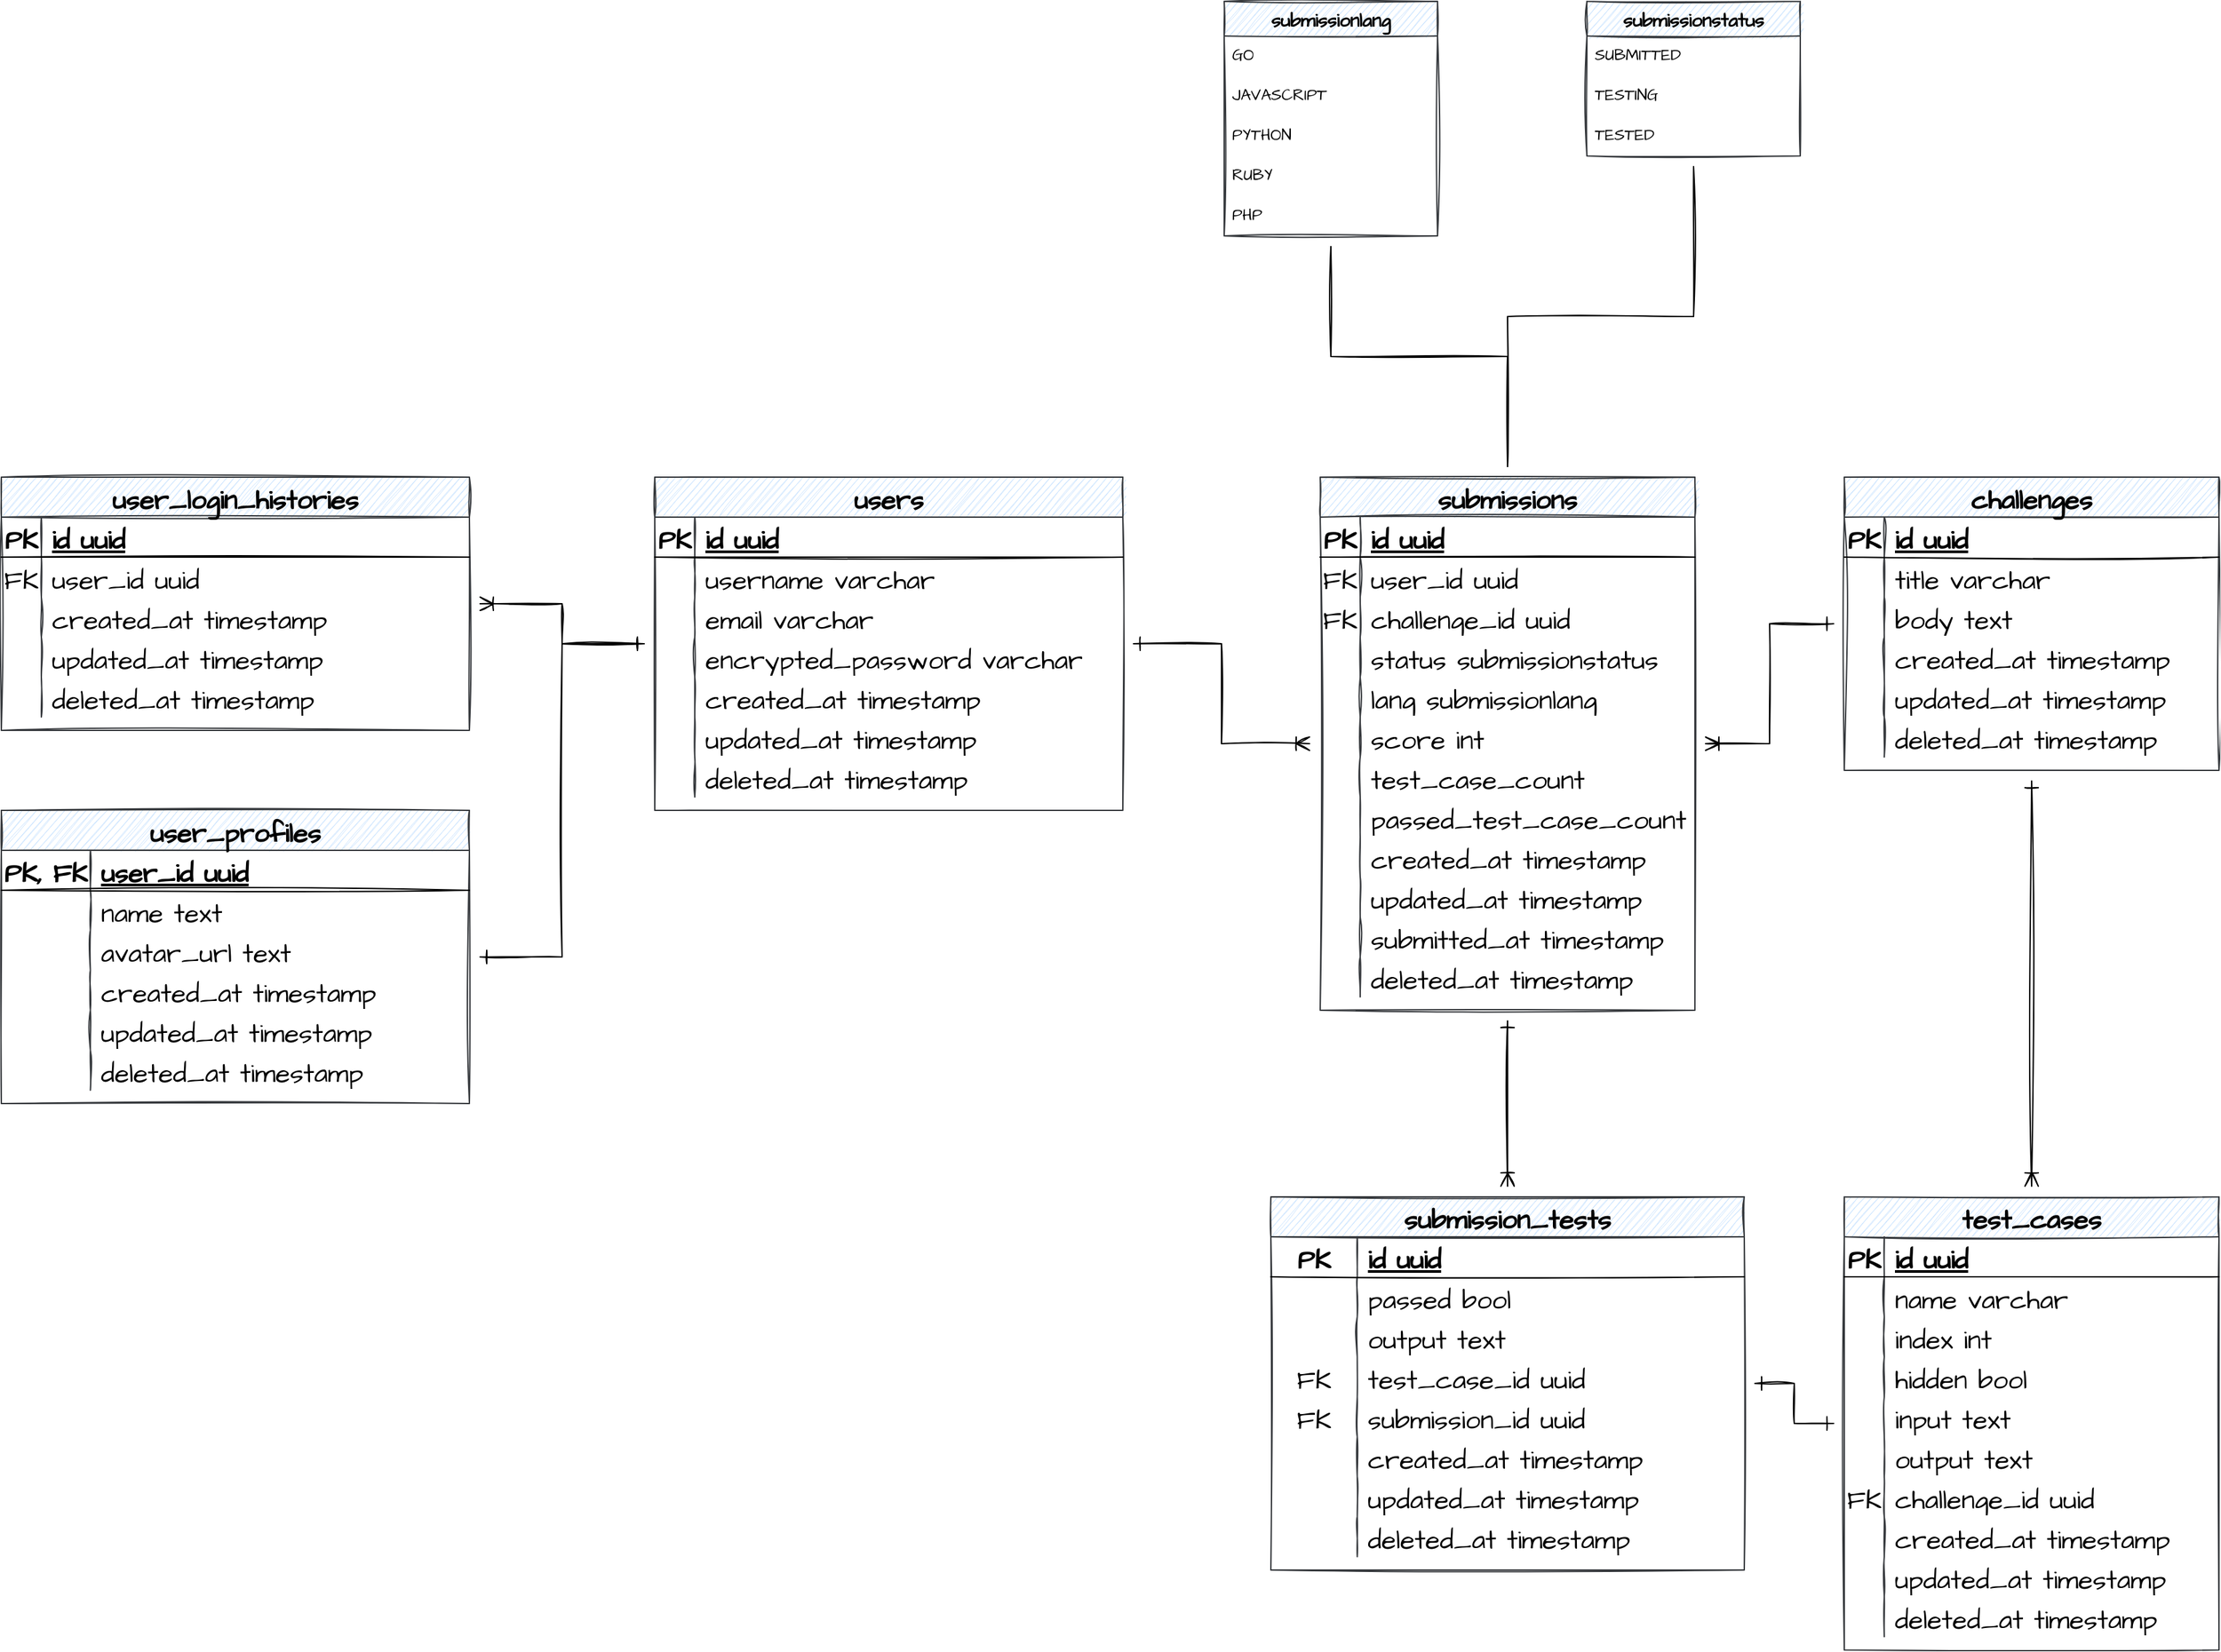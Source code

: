 <mxfile version="16.5.1" type="device" pages="2"><diagram id="xlFvnoTR_ZtEZJgEtXWi" name="ERD"><mxGraphModel dx="4956" dy="2107" grid="0" gridSize="10" guides="1" tooltips="1" connect="1" arrows="1" fold="1" page="0" pageScale="1" pageWidth="850" pageHeight="1100" background="#ffffff" math="0" shadow="0"><root><mxCell id="0"/><mxCell id="1" parent="0"/><mxCell id="iy-iMGVpGCBzD-B0IxkQ-183" style="edgeStyle=orthogonalEdgeStyle;rounded=0;sketch=1;hachureGap=4;orthogonalLoop=1;jettySize=auto;html=1;fontFamily=Architects Daughter;fontSource=https%3A%2F%2Ffonts.googleapis.com%2Fcss%3Ffamily%3DArchitects%2BDaughter;fontSize=16;startArrow=ERone;startFill=0;endArrow=ERoneToMany;endFill=0;startSize=8;endSize=8;sourcePerimeterSpacing=8;targetPerimeterSpacing=8;" parent="1" source="iy-iMGVpGCBzD-B0IxkQ-1" target="iy-iMGVpGCBzD-B0IxkQ-21" edge="1"><mxGeometry relative="1" as="geometry"/></mxCell><mxCell id="iy-iMGVpGCBzD-B0IxkQ-1" value="challenges" style="shape=table;startSize=30;container=1;collapsible=1;childLayout=tableLayout;fixedRows=1;rowLines=0;fontStyle=1;align=center;resizeLast=1;sketch=1;hachureGap=4;fontFamily=Architects Daughter;fontSource=https%3A%2F%2Ffonts.googleapis.com%2Fcss%3Ffamily%3DArchitects%2BDaughter;fontSize=20;fillColor=#cce5ff;strokeColor=#36393d;" parent="1" vertex="1"><mxGeometry x="110" y="260" width="281" height="220" as="geometry"/></mxCell><mxCell id="iy-iMGVpGCBzD-B0IxkQ-2" value="" style="shape=tableRow;horizontal=0;startSize=0;swimlaneHead=0;swimlaneBody=0;fillColor=none;collapsible=0;dropTarget=0;points=[[0,0.5],[1,0.5]];portConstraint=eastwest;top=0;left=0;right=0;bottom=1;sketch=1;hachureGap=4;fontFamily=Architects Daughter;fontSource=https%3A%2F%2Ffonts.googleapis.com%2Fcss%3Ffamily%3DArchitects%2BDaughter;fontSize=20;" parent="iy-iMGVpGCBzD-B0IxkQ-1" vertex="1"><mxGeometry y="30" width="281" height="30" as="geometry"/></mxCell><mxCell id="iy-iMGVpGCBzD-B0IxkQ-3" value="PK" style="shape=partialRectangle;connectable=0;fillColor=none;top=0;left=0;bottom=0;right=0;fontStyle=1;overflow=hidden;sketch=1;hachureGap=4;fontFamily=Architects Daughter;fontSource=https%3A%2F%2Ffonts.googleapis.com%2Fcss%3Ffamily%3DArchitects%2BDaughter;fontSize=20;" parent="iy-iMGVpGCBzD-B0IxkQ-2" vertex="1"><mxGeometry width="30" height="30" as="geometry"><mxRectangle width="30" height="30" as="alternateBounds"/></mxGeometry></mxCell><mxCell id="iy-iMGVpGCBzD-B0IxkQ-4" value="id uuid" style="shape=partialRectangle;connectable=0;fillColor=none;top=0;left=0;bottom=0;right=0;align=left;spacingLeft=6;fontStyle=5;overflow=hidden;sketch=1;hachureGap=4;fontFamily=Architects Daughter;fontSource=https%3A%2F%2Ffonts.googleapis.com%2Fcss%3Ffamily%3DArchitects%2BDaughter;fontSize=20;" parent="iy-iMGVpGCBzD-B0IxkQ-2" vertex="1"><mxGeometry x="30" width="251" height="30" as="geometry"><mxRectangle width="251" height="30" as="alternateBounds"/></mxGeometry></mxCell><mxCell id="iy-iMGVpGCBzD-B0IxkQ-5" value="" style="shape=tableRow;horizontal=0;startSize=0;swimlaneHead=0;swimlaneBody=0;fillColor=none;collapsible=0;dropTarget=0;points=[[0,0.5],[1,0.5]];portConstraint=eastwest;top=0;left=0;right=0;bottom=0;sketch=1;hachureGap=4;fontFamily=Architects Daughter;fontSource=https%3A%2F%2Ffonts.googleapis.com%2Fcss%3Ffamily%3DArchitects%2BDaughter;fontSize=20;" parent="iy-iMGVpGCBzD-B0IxkQ-1" vertex="1"><mxGeometry y="60" width="281" height="30" as="geometry"/></mxCell><mxCell id="iy-iMGVpGCBzD-B0IxkQ-6" value="" style="shape=partialRectangle;connectable=0;fillColor=none;top=0;left=0;bottom=0;right=0;editable=1;overflow=hidden;sketch=1;hachureGap=4;fontFamily=Architects Daughter;fontSource=https%3A%2F%2Ffonts.googleapis.com%2Fcss%3Ffamily%3DArchitects%2BDaughter;fontSize=20;" parent="iy-iMGVpGCBzD-B0IxkQ-5" vertex="1"><mxGeometry width="30" height="30" as="geometry"><mxRectangle width="30" height="30" as="alternateBounds"/></mxGeometry></mxCell><mxCell id="iy-iMGVpGCBzD-B0IxkQ-7" value="title varchar" style="shape=partialRectangle;connectable=0;fillColor=none;top=0;left=0;bottom=0;right=0;align=left;spacingLeft=6;overflow=hidden;sketch=1;hachureGap=4;fontFamily=Architects Daughter;fontSource=https%3A%2F%2Ffonts.googleapis.com%2Fcss%3Ffamily%3DArchitects%2BDaughter;fontSize=20;" parent="iy-iMGVpGCBzD-B0IxkQ-5" vertex="1"><mxGeometry x="30" width="251" height="30" as="geometry"><mxRectangle width="251" height="30" as="alternateBounds"/></mxGeometry></mxCell><mxCell id="iy-iMGVpGCBzD-B0IxkQ-8" value="" style="shape=tableRow;horizontal=0;startSize=0;swimlaneHead=0;swimlaneBody=0;fillColor=none;collapsible=0;dropTarget=0;points=[[0,0.5],[1,0.5]];portConstraint=eastwest;top=0;left=0;right=0;bottom=0;sketch=1;hachureGap=4;fontFamily=Architects Daughter;fontSource=https%3A%2F%2Ffonts.googleapis.com%2Fcss%3Ffamily%3DArchitects%2BDaughter;fontSize=20;" parent="iy-iMGVpGCBzD-B0IxkQ-1" vertex="1"><mxGeometry y="90" width="281" height="30" as="geometry"/></mxCell><mxCell id="iy-iMGVpGCBzD-B0IxkQ-9" value="" style="shape=partialRectangle;connectable=0;fillColor=none;top=0;left=0;bottom=0;right=0;editable=1;overflow=hidden;sketch=1;hachureGap=4;fontFamily=Architects Daughter;fontSource=https%3A%2F%2Ffonts.googleapis.com%2Fcss%3Ffamily%3DArchitects%2BDaughter;fontSize=20;" parent="iy-iMGVpGCBzD-B0IxkQ-8" vertex="1"><mxGeometry width="30" height="30" as="geometry"><mxRectangle width="30" height="30" as="alternateBounds"/></mxGeometry></mxCell><mxCell id="iy-iMGVpGCBzD-B0IxkQ-10" value="body text" style="shape=partialRectangle;connectable=0;fillColor=none;top=0;left=0;bottom=0;right=0;align=left;spacingLeft=6;overflow=hidden;sketch=1;hachureGap=4;fontFamily=Architects Daughter;fontSource=https%3A%2F%2Ffonts.googleapis.com%2Fcss%3Ffamily%3DArchitects%2BDaughter;fontSize=20;" parent="iy-iMGVpGCBzD-B0IxkQ-8" vertex="1"><mxGeometry x="30" width="251" height="30" as="geometry"><mxRectangle width="251" height="30" as="alternateBounds"/></mxGeometry></mxCell><mxCell id="iy-iMGVpGCBzD-B0IxkQ-11" value="" style="shape=tableRow;horizontal=0;startSize=0;swimlaneHead=0;swimlaneBody=0;fillColor=none;collapsible=0;dropTarget=0;points=[[0,0.5],[1,0.5]];portConstraint=eastwest;top=0;left=0;right=0;bottom=0;sketch=1;hachureGap=4;fontFamily=Architects Daughter;fontSource=https%3A%2F%2Ffonts.googleapis.com%2Fcss%3Ffamily%3DArchitects%2BDaughter;fontSize=20;" parent="iy-iMGVpGCBzD-B0IxkQ-1" vertex="1"><mxGeometry y="120" width="281" height="30" as="geometry"/></mxCell><mxCell id="iy-iMGVpGCBzD-B0IxkQ-12" value="" style="shape=partialRectangle;connectable=0;fillColor=none;top=0;left=0;bottom=0;right=0;editable=1;overflow=hidden;sketch=1;hachureGap=4;fontFamily=Architects Daughter;fontSource=https%3A%2F%2Ffonts.googleapis.com%2Fcss%3Ffamily%3DArchitects%2BDaughter;fontSize=20;" parent="iy-iMGVpGCBzD-B0IxkQ-11" vertex="1"><mxGeometry width="30" height="30" as="geometry"><mxRectangle width="30" height="30" as="alternateBounds"/></mxGeometry></mxCell><mxCell id="iy-iMGVpGCBzD-B0IxkQ-13" value="created_at timestamp" style="shape=partialRectangle;connectable=0;fillColor=none;top=0;left=0;bottom=0;right=0;align=left;spacingLeft=6;overflow=hidden;sketch=1;hachureGap=4;fontFamily=Architects Daughter;fontSource=https%3A%2F%2Ffonts.googleapis.com%2Fcss%3Ffamily%3DArchitects%2BDaughter;fontSize=20;" parent="iy-iMGVpGCBzD-B0IxkQ-11" vertex="1"><mxGeometry x="30" width="251" height="30" as="geometry"><mxRectangle width="251" height="30" as="alternateBounds"/></mxGeometry></mxCell><mxCell id="iy-iMGVpGCBzD-B0IxkQ-15" style="shape=tableRow;horizontal=0;startSize=0;swimlaneHead=0;swimlaneBody=0;fillColor=none;collapsible=0;dropTarget=0;points=[[0,0.5],[1,0.5]];portConstraint=eastwest;top=0;left=0;right=0;bottom=0;sketch=1;hachureGap=4;fontFamily=Architects Daughter;fontSource=https%3A%2F%2Ffonts.googleapis.com%2Fcss%3Ffamily%3DArchitects%2BDaughter;fontSize=20;" parent="iy-iMGVpGCBzD-B0IxkQ-1" vertex="1"><mxGeometry y="150" width="281" height="30" as="geometry"/></mxCell><mxCell id="iy-iMGVpGCBzD-B0IxkQ-16" style="shape=partialRectangle;connectable=0;fillColor=none;top=0;left=0;bottom=0;right=0;editable=1;overflow=hidden;sketch=1;hachureGap=4;fontFamily=Architects Daughter;fontSource=https%3A%2F%2Ffonts.googleapis.com%2Fcss%3Ffamily%3DArchitects%2BDaughter;fontSize=20;" parent="iy-iMGVpGCBzD-B0IxkQ-15" vertex="1"><mxGeometry width="30" height="30" as="geometry"><mxRectangle width="30" height="30" as="alternateBounds"/></mxGeometry></mxCell><mxCell id="iy-iMGVpGCBzD-B0IxkQ-17" value="updated_at timestamp" style="shape=partialRectangle;connectable=0;fillColor=none;top=0;left=0;bottom=0;right=0;align=left;spacingLeft=6;overflow=hidden;sketch=1;hachureGap=4;fontFamily=Architects Daughter;fontSource=https%3A%2F%2Ffonts.googleapis.com%2Fcss%3Ffamily%3DArchitects%2BDaughter;fontSize=20;" parent="iy-iMGVpGCBzD-B0IxkQ-15" vertex="1"><mxGeometry x="30" width="251" height="30" as="geometry"><mxRectangle width="251" height="30" as="alternateBounds"/></mxGeometry></mxCell><mxCell id="iy-iMGVpGCBzD-B0IxkQ-18" style="shape=tableRow;horizontal=0;startSize=0;swimlaneHead=0;swimlaneBody=0;fillColor=none;collapsible=0;dropTarget=0;points=[[0,0.5],[1,0.5]];portConstraint=eastwest;top=0;left=0;right=0;bottom=0;sketch=1;hachureGap=4;fontFamily=Architects Daughter;fontSource=https%3A%2F%2Ffonts.googleapis.com%2Fcss%3Ffamily%3DArchitects%2BDaughter;fontSize=20;" parent="iy-iMGVpGCBzD-B0IxkQ-1" vertex="1"><mxGeometry y="180" width="281" height="30" as="geometry"/></mxCell><mxCell id="iy-iMGVpGCBzD-B0IxkQ-19" style="shape=partialRectangle;connectable=0;fillColor=none;top=0;left=0;bottom=0;right=0;editable=1;overflow=hidden;sketch=1;hachureGap=4;fontFamily=Architects Daughter;fontSource=https%3A%2F%2Ffonts.googleapis.com%2Fcss%3Ffamily%3DArchitects%2BDaughter;fontSize=20;" parent="iy-iMGVpGCBzD-B0IxkQ-18" vertex="1"><mxGeometry width="30" height="30" as="geometry"><mxRectangle width="30" height="30" as="alternateBounds"/></mxGeometry></mxCell><mxCell id="iy-iMGVpGCBzD-B0IxkQ-20" value="deleted_at timestamp" style="shape=partialRectangle;connectable=0;fillColor=none;top=0;left=0;bottom=0;right=0;align=left;spacingLeft=6;overflow=hidden;sketch=1;hachureGap=4;fontFamily=Architects Daughter;fontSource=https%3A%2F%2Ffonts.googleapis.com%2Fcss%3Ffamily%3DArchitects%2BDaughter;fontSize=20;" parent="iy-iMGVpGCBzD-B0IxkQ-18" vertex="1"><mxGeometry x="30" width="251" height="30" as="geometry"><mxRectangle width="251" height="30" as="alternateBounds"/></mxGeometry></mxCell><mxCell id="iy-iMGVpGCBzD-B0IxkQ-184" style="edgeStyle=orthogonalEdgeStyle;rounded=0;sketch=1;hachureGap=4;orthogonalLoop=1;jettySize=auto;html=1;fontFamily=Architects Daughter;fontSource=https%3A%2F%2Ffonts.googleapis.com%2Fcss%3Ffamily%3DArchitects%2BDaughter;fontSize=16;startArrow=ERone;startFill=0;endArrow=ERone;endFill=0;startSize=8;endSize=8;sourcePerimeterSpacing=8;targetPerimeterSpacing=8;" parent="1" source="iy-iMGVpGCBzD-B0IxkQ-21" target="iy-iMGVpGCBzD-B0IxkQ-129" edge="1"><mxGeometry relative="1" as="geometry"/></mxCell><mxCell id="iy-iMGVpGCBzD-B0IxkQ-21" value="test_cases" style="shape=table;startSize=30;container=1;collapsible=1;childLayout=tableLayout;fixedRows=1;rowLines=0;fontStyle=1;align=center;resizeLast=1;sketch=1;hachureGap=4;fontFamily=Architects Daughter;fontSource=https%3A%2F%2Ffonts.googleapis.com%2Fcss%3Ffamily%3DArchitects%2BDaughter;fontSize=20;fillColor=#cce5ff;strokeColor=#36393d;" parent="1" vertex="1"><mxGeometry x="110" y="800" width="281" height="340" as="geometry"/></mxCell><mxCell id="iy-iMGVpGCBzD-B0IxkQ-22" value="" style="shape=tableRow;horizontal=0;startSize=0;swimlaneHead=0;swimlaneBody=0;fillColor=none;collapsible=0;dropTarget=0;points=[[0,0.5],[1,0.5]];portConstraint=eastwest;top=0;left=0;right=0;bottom=1;sketch=1;hachureGap=4;fontFamily=Architects Daughter;fontSource=https%3A%2F%2Ffonts.googleapis.com%2Fcss%3Ffamily%3DArchitects%2BDaughter;fontSize=20;" parent="iy-iMGVpGCBzD-B0IxkQ-21" vertex="1"><mxGeometry y="30" width="281" height="30" as="geometry"/></mxCell><mxCell id="iy-iMGVpGCBzD-B0IxkQ-23" value="PK" style="shape=partialRectangle;connectable=0;fillColor=none;top=0;left=0;bottom=0;right=0;fontStyle=1;overflow=hidden;sketch=1;hachureGap=4;fontFamily=Architects Daughter;fontSource=https%3A%2F%2Ffonts.googleapis.com%2Fcss%3Ffamily%3DArchitects%2BDaughter;fontSize=20;" parent="iy-iMGVpGCBzD-B0IxkQ-22" vertex="1"><mxGeometry width="30" height="30" as="geometry"><mxRectangle width="30" height="30" as="alternateBounds"/></mxGeometry></mxCell><mxCell id="iy-iMGVpGCBzD-B0IxkQ-24" value="id uuid" style="shape=partialRectangle;connectable=0;fillColor=none;top=0;left=0;bottom=0;right=0;align=left;spacingLeft=6;fontStyle=5;overflow=hidden;sketch=1;hachureGap=4;fontFamily=Architects Daughter;fontSource=https%3A%2F%2Ffonts.googleapis.com%2Fcss%3Ffamily%3DArchitects%2BDaughter;fontSize=20;" parent="iy-iMGVpGCBzD-B0IxkQ-22" vertex="1"><mxGeometry x="30" width="251" height="30" as="geometry"><mxRectangle width="251" height="30" as="alternateBounds"/></mxGeometry></mxCell><mxCell id="iy-iMGVpGCBzD-B0IxkQ-25" value="" style="shape=tableRow;horizontal=0;startSize=0;swimlaneHead=0;swimlaneBody=0;fillColor=none;collapsible=0;dropTarget=0;points=[[0,0.5],[1,0.5]];portConstraint=eastwest;top=0;left=0;right=0;bottom=0;sketch=1;hachureGap=4;fontFamily=Architects Daughter;fontSource=https%3A%2F%2Ffonts.googleapis.com%2Fcss%3Ffamily%3DArchitects%2BDaughter;fontSize=20;" parent="iy-iMGVpGCBzD-B0IxkQ-21" vertex="1"><mxGeometry y="60" width="281" height="30" as="geometry"/></mxCell><mxCell id="iy-iMGVpGCBzD-B0IxkQ-26" value="" style="shape=partialRectangle;connectable=0;fillColor=none;top=0;left=0;bottom=0;right=0;editable=1;overflow=hidden;sketch=1;hachureGap=4;fontFamily=Architects Daughter;fontSource=https%3A%2F%2Ffonts.googleapis.com%2Fcss%3Ffamily%3DArchitects%2BDaughter;fontSize=20;" parent="iy-iMGVpGCBzD-B0IxkQ-25" vertex="1"><mxGeometry width="30" height="30" as="geometry"><mxRectangle width="30" height="30" as="alternateBounds"/></mxGeometry></mxCell><mxCell id="iy-iMGVpGCBzD-B0IxkQ-27" value="name varchar" style="shape=partialRectangle;connectable=0;fillColor=none;top=0;left=0;bottom=0;right=0;align=left;spacingLeft=6;overflow=hidden;sketch=1;hachureGap=4;fontFamily=Architects Daughter;fontSource=https%3A%2F%2Ffonts.googleapis.com%2Fcss%3Ffamily%3DArchitects%2BDaughter;fontSize=20;" parent="iy-iMGVpGCBzD-B0IxkQ-25" vertex="1"><mxGeometry x="30" width="251" height="30" as="geometry"><mxRectangle width="251" height="30" as="alternateBounds"/></mxGeometry></mxCell><mxCell id="iy-iMGVpGCBzD-B0IxkQ-28" value="" style="shape=tableRow;horizontal=0;startSize=0;swimlaneHead=0;swimlaneBody=0;fillColor=none;collapsible=0;dropTarget=0;points=[[0,0.5],[1,0.5]];portConstraint=eastwest;top=0;left=0;right=0;bottom=0;sketch=1;hachureGap=4;fontFamily=Architects Daughter;fontSource=https%3A%2F%2Ffonts.googleapis.com%2Fcss%3Ffamily%3DArchitects%2BDaughter;fontSize=20;" parent="iy-iMGVpGCBzD-B0IxkQ-21" vertex="1"><mxGeometry y="90" width="281" height="30" as="geometry"/></mxCell><mxCell id="iy-iMGVpGCBzD-B0IxkQ-29" value="" style="shape=partialRectangle;connectable=0;fillColor=none;top=0;left=0;bottom=0;right=0;editable=1;overflow=hidden;sketch=1;hachureGap=4;fontFamily=Architects Daughter;fontSource=https%3A%2F%2Ffonts.googleapis.com%2Fcss%3Ffamily%3DArchitects%2BDaughter;fontSize=20;" parent="iy-iMGVpGCBzD-B0IxkQ-28" vertex="1"><mxGeometry width="30" height="30" as="geometry"><mxRectangle width="30" height="30" as="alternateBounds"/></mxGeometry></mxCell><mxCell id="iy-iMGVpGCBzD-B0IxkQ-30" value="index int" style="shape=partialRectangle;connectable=0;fillColor=none;top=0;left=0;bottom=0;right=0;align=left;spacingLeft=6;overflow=hidden;sketch=1;hachureGap=4;fontFamily=Architects Daughter;fontSource=https%3A%2F%2Ffonts.googleapis.com%2Fcss%3Ffamily%3DArchitects%2BDaughter;fontSize=20;" parent="iy-iMGVpGCBzD-B0IxkQ-28" vertex="1"><mxGeometry x="30" width="251" height="30" as="geometry"><mxRectangle width="251" height="30" as="alternateBounds"/></mxGeometry></mxCell><mxCell id="iy-iMGVpGCBzD-B0IxkQ-40" style="shape=tableRow;horizontal=0;startSize=0;swimlaneHead=0;swimlaneBody=0;fillColor=none;collapsible=0;dropTarget=0;points=[[0,0.5],[1,0.5]];portConstraint=eastwest;top=0;left=0;right=0;bottom=0;sketch=1;hachureGap=4;fontFamily=Architects Daughter;fontSource=https%3A%2F%2Ffonts.googleapis.com%2Fcss%3Ffamily%3DArchitects%2BDaughter;fontSize=20;" parent="iy-iMGVpGCBzD-B0IxkQ-21" vertex="1"><mxGeometry y="120" width="281" height="30" as="geometry"/></mxCell><mxCell id="iy-iMGVpGCBzD-B0IxkQ-41" style="shape=partialRectangle;connectable=0;fillColor=none;top=0;left=0;bottom=0;right=0;editable=1;overflow=hidden;sketch=1;hachureGap=4;fontFamily=Architects Daughter;fontSource=https%3A%2F%2Ffonts.googleapis.com%2Fcss%3Ffamily%3DArchitects%2BDaughter;fontSize=20;" parent="iy-iMGVpGCBzD-B0IxkQ-40" vertex="1"><mxGeometry width="30" height="30" as="geometry"><mxRectangle width="30" height="30" as="alternateBounds"/></mxGeometry></mxCell><mxCell id="iy-iMGVpGCBzD-B0IxkQ-42" value="hidden bool" style="shape=partialRectangle;connectable=0;fillColor=none;top=0;left=0;bottom=0;right=0;align=left;spacingLeft=6;overflow=hidden;sketch=1;hachureGap=4;fontFamily=Architects Daughter;fontSource=https%3A%2F%2Ffonts.googleapis.com%2Fcss%3Ffamily%3DArchitects%2BDaughter;fontSize=20;" parent="iy-iMGVpGCBzD-B0IxkQ-40" vertex="1"><mxGeometry x="30" width="251" height="30" as="geometry"><mxRectangle width="251" height="30" as="alternateBounds"/></mxGeometry></mxCell><mxCell id="iy-iMGVpGCBzD-B0IxkQ-47" style="shape=tableRow;horizontal=0;startSize=0;swimlaneHead=0;swimlaneBody=0;fillColor=none;collapsible=0;dropTarget=0;points=[[0,0.5],[1,0.5]];portConstraint=eastwest;top=0;left=0;right=0;bottom=0;sketch=1;hachureGap=4;fontFamily=Architects Daughter;fontSource=https%3A%2F%2Ffonts.googleapis.com%2Fcss%3Ffamily%3DArchitects%2BDaughter;fontSize=20;" parent="iy-iMGVpGCBzD-B0IxkQ-21" vertex="1"><mxGeometry y="150" width="281" height="30" as="geometry"/></mxCell><mxCell id="iy-iMGVpGCBzD-B0IxkQ-48" style="shape=partialRectangle;connectable=0;fillColor=none;top=0;left=0;bottom=0;right=0;editable=1;overflow=hidden;sketch=1;hachureGap=4;fontFamily=Architects Daughter;fontSource=https%3A%2F%2Ffonts.googleapis.com%2Fcss%3Ffamily%3DArchitects%2BDaughter;fontSize=20;" parent="iy-iMGVpGCBzD-B0IxkQ-47" vertex="1"><mxGeometry width="30" height="30" as="geometry"><mxRectangle width="30" height="30" as="alternateBounds"/></mxGeometry></mxCell><mxCell id="iy-iMGVpGCBzD-B0IxkQ-49" value="input text" style="shape=partialRectangle;connectable=0;fillColor=none;top=0;left=0;bottom=0;right=0;align=left;spacingLeft=6;overflow=hidden;sketch=1;hachureGap=4;fontFamily=Architects Daughter;fontSource=https%3A%2F%2Ffonts.googleapis.com%2Fcss%3Ffamily%3DArchitects%2BDaughter;fontSize=20;" parent="iy-iMGVpGCBzD-B0IxkQ-47" vertex="1"><mxGeometry x="30" width="251" height="30" as="geometry"><mxRectangle width="251" height="30" as="alternateBounds"/></mxGeometry></mxCell><mxCell id="iy-iMGVpGCBzD-B0IxkQ-44" style="shape=tableRow;horizontal=0;startSize=0;swimlaneHead=0;swimlaneBody=0;fillColor=none;collapsible=0;dropTarget=0;points=[[0,0.5],[1,0.5]];portConstraint=eastwest;top=0;left=0;right=0;bottom=0;sketch=1;hachureGap=4;fontFamily=Architects Daughter;fontSource=https%3A%2F%2Ffonts.googleapis.com%2Fcss%3Ffamily%3DArchitects%2BDaughter;fontSize=20;" parent="iy-iMGVpGCBzD-B0IxkQ-21" vertex="1"><mxGeometry y="180" width="281" height="30" as="geometry"/></mxCell><mxCell id="iy-iMGVpGCBzD-B0IxkQ-45" style="shape=partialRectangle;connectable=0;fillColor=none;top=0;left=0;bottom=0;right=0;editable=1;overflow=hidden;sketch=1;hachureGap=4;fontFamily=Architects Daughter;fontSource=https%3A%2F%2Ffonts.googleapis.com%2Fcss%3Ffamily%3DArchitects%2BDaughter;fontSize=20;" parent="iy-iMGVpGCBzD-B0IxkQ-44" vertex="1"><mxGeometry width="30" height="30" as="geometry"><mxRectangle width="30" height="30" as="alternateBounds"/></mxGeometry></mxCell><mxCell id="iy-iMGVpGCBzD-B0IxkQ-46" value="output text" style="shape=partialRectangle;connectable=0;fillColor=none;top=0;left=0;bottom=0;right=0;align=left;spacingLeft=6;overflow=hidden;sketch=1;hachureGap=4;fontFamily=Architects Daughter;fontSource=https%3A%2F%2Ffonts.googleapis.com%2Fcss%3Ffamily%3DArchitects%2BDaughter;fontSize=20;" parent="iy-iMGVpGCBzD-B0IxkQ-44" vertex="1"><mxGeometry x="30" width="251" height="30" as="geometry"><mxRectangle width="251" height="30" as="alternateBounds"/></mxGeometry></mxCell><mxCell id="iy-iMGVpGCBzD-B0IxkQ-51" style="shape=tableRow;horizontal=0;startSize=0;swimlaneHead=0;swimlaneBody=0;fillColor=none;collapsible=0;dropTarget=0;points=[[0,0.5],[1,0.5]];portConstraint=eastwest;top=0;left=0;right=0;bottom=0;sketch=1;hachureGap=4;fontFamily=Architects Daughter;fontSource=https%3A%2F%2Ffonts.googleapis.com%2Fcss%3Ffamily%3DArchitects%2BDaughter;fontSize=20;" parent="iy-iMGVpGCBzD-B0IxkQ-21" vertex="1"><mxGeometry y="210" width="281" height="30" as="geometry"/></mxCell><mxCell id="iy-iMGVpGCBzD-B0IxkQ-52" value="FK" style="shape=partialRectangle;connectable=0;fillColor=none;top=0;left=0;bottom=0;right=0;editable=1;overflow=hidden;sketch=1;hachureGap=4;fontFamily=Architects Daughter;fontSource=https%3A%2F%2Ffonts.googleapis.com%2Fcss%3Ffamily%3DArchitects%2BDaughter;fontSize=20;" parent="iy-iMGVpGCBzD-B0IxkQ-51" vertex="1"><mxGeometry width="30" height="30" as="geometry"><mxRectangle width="30" height="30" as="alternateBounds"/></mxGeometry></mxCell><mxCell id="iy-iMGVpGCBzD-B0IxkQ-53" value="challenge_id uuid" style="shape=partialRectangle;connectable=0;fillColor=none;top=0;left=0;bottom=0;right=0;align=left;spacingLeft=6;overflow=hidden;sketch=1;hachureGap=4;fontFamily=Architects Daughter;fontSource=https%3A%2F%2Ffonts.googleapis.com%2Fcss%3Ffamily%3DArchitects%2BDaughter;fontSize=20;" parent="iy-iMGVpGCBzD-B0IxkQ-51" vertex="1"><mxGeometry x="30" width="251" height="30" as="geometry"><mxRectangle width="251" height="30" as="alternateBounds"/></mxGeometry></mxCell><mxCell id="iy-iMGVpGCBzD-B0IxkQ-31" value="" style="shape=tableRow;horizontal=0;startSize=0;swimlaneHead=0;swimlaneBody=0;fillColor=none;collapsible=0;dropTarget=0;points=[[0,0.5],[1,0.5]];portConstraint=eastwest;top=0;left=0;right=0;bottom=0;sketch=1;hachureGap=4;fontFamily=Architects Daughter;fontSource=https%3A%2F%2Ffonts.googleapis.com%2Fcss%3Ffamily%3DArchitects%2BDaughter;fontSize=20;" parent="iy-iMGVpGCBzD-B0IxkQ-21" vertex="1"><mxGeometry y="240" width="281" height="30" as="geometry"/></mxCell><mxCell id="iy-iMGVpGCBzD-B0IxkQ-32" value="" style="shape=partialRectangle;connectable=0;fillColor=none;top=0;left=0;bottom=0;right=0;editable=1;overflow=hidden;sketch=1;hachureGap=4;fontFamily=Architects Daughter;fontSource=https%3A%2F%2Ffonts.googleapis.com%2Fcss%3Ffamily%3DArchitects%2BDaughter;fontSize=20;" parent="iy-iMGVpGCBzD-B0IxkQ-31" vertex="1"><mxGeometry width="30" height="30" as="geometry"><mxRectangle width="30" height="30" as="alternateBounds"/></mxGeometry></mxCell><mxCell id="iy-iMGVpGCBzD-B0IxkQ-33" value="created_at timestamp" style="shape=partialRectangle;connectable=0;fillColor=none;top=0;left=0;bottom=0;right=0;align=left;spacingLeft=6;overflow=hidden;sketch=1;hachureGap=4;fontFamily=Architects Daughter;fontSource=https%3A%2F%2Ffonts.googleapis.com%2Fcss%3Ffamily%3DArchitects%2BDaughter;fontSize=20;" parent="iy-iMGVpGCBzD-B0IxkQ-31" vertex="1"><mxGeometry x="30" width="251" height="30" as="geometry"><mxRectangle width="251" height="30" as="alternateBounds"/></mxGeometry></mxCell><mxCell id="iy-iMGVpGCBzD-B0IxkQ-34" style="shape=tableRow;horizontal=0;startSize=0;swimlaneHead=0;swimlaneBody=0;fillColor=none;collapsible=0;dropTarget=0;points=[[0,0.5],[1,0.5]];portConstraint=eastwest;top=0;left=0;right=0;bottom=0;sketch=1;hachureGap=4;fontFamily=Architects Daughter;fontSource=https%3A%2F%2Ffonts.googleapis.com%2Fcss%3Ffamily%3DArchitects%2BDaughter;fontSize=20;" parent="iy-iMGVpGCBzD-B0IxkQ-21" vertex="1"><mxGeometry y="270" width="281" height="30" as="geometry"/></mxCell><mxCell id="iy-iMGVpGCBzD-B0IxkQ-35" style="shape=partialRectangle;connectable=0;fillColor=none;top=0;left=0;bottom=0;right=0;editable=1;overflow=hidden;sketch=1;hachureGap=4;fontFamily=Architects Daughter;fontSource=https%3A%2F%2Ffonts.googleapis.com%2Fcss%3Ffamily%3DArchitects%2BDaughter;fontSize=20;" parent="iy-iMGVpGCBzD-B0IxkQ-34" vertex="1"><mxGeometry width="30" height="30" as="geometry"><mxRectangle width="30" height="30" as="alternateBounds"/></mxGeometry></mxCell><mxCell id="iy-iMGVpGCBzD-B0IxkQ-36" value="updated_at timestamp" style="shape=partialRectangle;connectable=0;fillColor=none;top=0;left=0;bottom=0;right=0;align=left;spacingLeft=6;overflow=hidden;sketch=1;hachureGap=4;fontFamily=Architects Daughter;fontSource=https%3A%2F%2Ffonts.googleapis.com%2Fcss%3Ffamily%3DArchitects%2BDaughter;fontSize=20;" parent="iy-iMGVpGCBzD-B0IxkQ-34" vertex="1"><mxGeometry x="30" width="251" height="30" as="geometry"><mxRectangle width="251" height="30" as="alternateBounds"/></mxGeometry></mxCell><mxCell id="iy-iMGVpGCBzD-B0IxkQ-37" style="shape=tableRow;horizontal=0;startSize=0;swimlaneHead=0;swimlaneBody=0;fillColor=none;collapsible=0;dropTarget=0;points=[[0,0.5],[1,0.5]];portConstraint=eastwest;top=0;left=0;right=0;bottom=0;sketch=1;hachureGap=4;fontFamily=Architects Daughter;fontSource=https%3A%2F%2Ffonts.googleapis.com%2Fcss%3Ffamily%3DArchitects%2BDaughter;fontSize=20;" parent="iy-iMGVpGCBzD-B0IxkQ-21" vertex="1"><mxGeometry y="300" width="281" height="30" as="geometry"/></mxCell><mxCell id="iy-iMGVpGCBzD-B0IxkQ-38" style="shape=partialRectangle;connectable=0;fillColor=none;top=0;left=0;bottom=0;right=0;editable=1;overflow=hidden;sketch=1;hachureGap=4;fontFamily=Architects Daughter;fontSource=https%3A%2F%2Ffonts.googleapis.com%2Fcss%3Ffamily%3DArchitects%2BDaughter;fontSize=20;" parent="iy-iMGVpGCBzD-B0IxkQ-37" vertex="1"><mxGeometry width="30" height="30" as="geometry"><mxRectangle width="30" height="30" as="alternateBounds"/></mxGeometry></mxCell><mxCell id="iy-iMGVpGCBzD-B0IxkQ-39" value="deleted_at timestamp" style="shape=partialRectangle;connectable=0;fillColor=none;top=0;left=0;bottom=0;right=0;align=left;spacingLeft=6;overflow=hidden;sketch=1;hachureGap=4;fontFamily=Architects Daughter;fontSource=https%3A%2F%2Ffonts.googleapis.com%2Fcss%3Ffamily%3DArchitects%2BDaughter;fontSize=20;" parent="iy-iMGVpGCBzD-B0IxkQ-37" vertex="1"><mxGeometry x="30" width="251" height="30" as="geometry"><mxRectangle width="251" height="30" as="alternateBounds"/></mxGeometry></mxCell><mxCell id="iy-iMGVpGCBzD-B0IxkQ-95" style="edgeStyle=orthogonalEdgeStyle;rounded=0;sketch=1;hachureGap=4;orthogonalLoop=1;jettySize=auto;html=1;fontFamily=Architects Daughter;fontSource=https%3A%2F%2Ffonts.googleapis.com%2Fcss%3Ffamily%3DArchitects%2BDaughter;fontSize=16;startArrow=ERoneToMany;startFill=0;endArrow=ERone;endFill=0;startSize=8;endSize=8;sourcePerimeterSpacing=8;targetPerimeterSpacing=8;" parent="1" source="iy-iMGVpGCBzD-B0IxkQ-57" target="iy-iMGVpGCBzD-B0IxkQ-1" edge="1"><mxGeometry relative="1" as="geometry"/></mxCell><mxCell id="iy-iMGVpGCBzD-B0IxkQ-96" style="edgeStyle=orthogonalEdgeStyle;rounded=0;sketch=1;hachureGap=4;orthogonalLoop=1;jettySize=auto;html=1;fontFamily=Architects Daughter;fontSource=https%3A%2F%2Ffonts.googleapis.com%2Fcss%3Ffamily%3DArchitects%2BDaughter;fontSize=16;startArrow=ERoneToMany;startFill=0;endArrow=ERone;endFill=0;startSize=8;endSize=8;sourcePerimeterSpacing=8;targetPerimeterSpacing=8;" parent="1" source="iy-iMGVpGCBzD-B0IxkQ-57" target="iy-iMGVpGCBzD-B0IxkQ-76" edge="1"><mxGeometry relative="1" as="geometry"/></mxCell><mxCell id="iy-iMGVpGCBzD-B0IxkQ-154" value="" style="edgeStyle=orthogonalEdgeStyle;rounded=0;sketch=1;hachureGap=4;orthogonalLoop=1;jettySize=auto;html=1;fontFamily=Architects Daughter;fontSource=https%3A%2F%2Ffonts.googleapis.com%2Fcss%3Ffamily%3DArchitects%2BDaughter;fontSize=16;startArrow=ERone;startFill=0;endArrow=ERoneToMany;endFill=0;startSize=8;endSize=8;sourcePerimeterSpacing=8;targetPerimeterSpacing=8;" parent="1" source="iy-iMGVpGCBzD-B0IxkQ-57" target="iy-iMGVpGCBzD-B0IxkQ-129" edge="1"><mxGeometry relative="1" as="geometry"/></mxCell><mxCell id="iy-iMGVpGCBzD-B0IxkQ-229" style="edgeStyle=orthogonalEdgeStyle;rounded=0;sketch=1;hachureGap=4;orthogonalLoop=1;jettySize=auto;html=1;fontFamily=Architects Daughter;fontSource=https%3A%2F%2Ffonts.googleapis.com%2Fcss%3Ffamily%3DArchitects%2BDaughter;fontSize=16;startArrow=none;startFill=0;endArrow=none;endFill=0;startSize=8;endSize=8;sourcePerimeterSpacing=8;targetPerimeterSpacing=8;" parent="1" source="iy-iMGVpGCBzD-B0IxkQ-57" target="iy-iMGVpGCBzD-B0IxkQ-223" edge="1"><mxGeometry relative="1" as="geometry"/></mxCell><mxCell id="iy-iMGVpGCBzD-B0IxkQ-57" value="submissions" style="shape=table;startSize=30;container=1;collapsible=1;childLayout=tableLayout;fixedRows=1;rowLines=0;fontStyle=1;align=center;resizeLast=1;sketch=1;hachureGap=4;fontFamily=Architects Daughter;fontSource=https%3A%2F%2Ffonts.googleapis.com%2Fcss%3Ffamily%3DArchitects%2BDaughter;fontSize=20;fillColor=#cce5ff;strokeColor=#36393d;" parent="1" vertex="1"><mxGeometry x="-283" y="260" width="281" height="400" as="geometry"/></mxCell><mxCell id="iy-iMGVpGCBzD-B0IxkQ-58" value="" style="shape=tableRow;horizontal=0;startSize=0;swimlaneHead=0;swimlaneBody=0;fillColor=none;collapsible=0;dropTarget=0;points=[[0,0.5],[1,0.5]];portConstraint=eastwest;top=0;left=0;right=0;bottom=1;sketch=1;hachureGap=4;fontFamily=Architects Daughter;fontSource=https%3A%2F%2Ffonts.googleapis.com%2Fcss%3Ffamily%3DArchitects%2BDaughter;fontSize=20;" parent="iy-iMGVpGCBzD-B0IxkQ-57" vertex="1"><mxGeometry y="30" width="281" height="30" as="geometry"/></mxCell><mxCell id="iy-iMGVpGCBzD-B0IxkQ-59" value="PK" style="shape=partialRectangle;connectable=0;fillColor=none;top=0;left=0;bottom=0;right=0;fontStyle=1;overflow=hidden;sketch=1;hachureGap=4;fontFamily=Architects Daughter;fontSource=https%3A%2F%2Ffonts.googleapis.com%2Fcss%3Ffamily%3DArchitects%2BDaughter;fontSize=20;" parent="iy-iMGVpGCBzD-B0IxkQ-58" vertex="1"><mxGeometry width="30" height="30" as="geometry"><mxRectangle width="30" height="30" as="alternateBounds"/></mxGeometry></mxCell><mxCell id="iy-iMGVpGCBzD-B0IxkQ-60" value="id uuid" style="shape=partialRectangle;connectable=0;fillColor=none;top=0;left=0;bottom=0;right=0;align=left;spacingLeft=6;fontStyle=5;overflow=hidden;sketch=1;hachureGap=4;fontFamily=Architects Daughter;fontSource=https%3A%2F%2Ffonts.googleapis.com%2Fcss%3Ffamily%3DArchitects%2BDaughter;fontSize=20;" parent="iy-iMGVpGCBzD-B0IxkQ-58" vertex="1"><mxGeometry x="30" width="251" height="30" as="geometry"><mxRectangle width="251" height="30" as="alternateBounds"/></mxGeometry></mxCell><mxCell id="iy-iMGVpGCBzD-B0IxkQ-61" value="" style="shape=tableRow;horizontal=0;startSize=0;swimlaneHead=0;swimlaneBody=0;fillColor=none;collapsible=0;dropTarget=0;points=[[0,0.5],[1,0.5]];portConstraint=eastwest;top=0;left=0;right=0;bottom=0;sketch=1;hachureGap=4;fontFamily=Architects Daughter;fontSource=https%3A%2F%2Ffonts.googleapis.com%2Fcss%3Ffamily%3DArchitects%2BDaughter;fontSize=20;" parent="iy-iMGVpGCBzD-B0IxkQ-57" vertex="1"><mxGeometry y="60" width="281" height="30" as="geometry"/></mxCell><mxCell id="iy-iMGVpGCBzD-B0IxkQ-62" value="FK" style="shape=partialRectangle;connectable=0;fillColor=none;top=0;left=0;bottom=0;right=0;editable=1;overflow=hidden;sketch=1;hachureGap=4;fontFamily=Architects Daughter;fontSource=https%3A%2F%2Ffonts.googleapis.com%2Fcss%3Ffamily%3DArchitects%2BDaughter;fontSize=20;" parent="iy-iMGVpGCBzD-B0IxkQ-61" vertex="1"><mxGeometry width="30" height="30" as="geometry"><mxRectangle width="30" height="30" as="alternateBounds"/></mxGeometry></mxCell><mxCell id="iy-iMGVpGCBzD-B0IxkQ-63" value="user_id uuid" style="shape=partialRectangle;connectable=0;fillColor=none;top=0;left=0;bottom=0;right=0;align=left;spacingLeft=6;overflow=hidden;sketch=1;hachureGap=4;fontFamily=Architects Daughter;fontSource=https%3A%2F%2Ffonts.googleapis.com%2Fcss%3Ffamily%3DArchitects%2BDaughter;fontSize=20;" parent="iy-iMGVpGCBzD-B0IxkQ-61" vertex="1"><mxGeometry x="30" width="251" height="30" as="geometry"><mxRectangle width="251" height="30" as="alternateBounds"/></mxGeometry></mxCell><mxCell id="iy-iMGVpGCBzD-B0IxkQ-64" value="" style="shape=tableRow;horizontal=0;startSize=0;swimlaneHead=0;swimlaneBody=0;fillColor=none;collapsible=0;dropTarget=0;points=[[0,0.5],[1,0.5]];portConstraint=eastwest;top=0;left=0;right=0;bottom=0;sketch=1;hachureGap=4;fontFamily=Architects Daughter;fontSource=https%3A%2F%2Ffonts.googleapis.com%2Fcss%3Ffamily%3DArchitects%2BDaughter;fontSize=20;" parent="iy-iMGVpGCBzD-B0IxkQ-57" vertex="1"><mxGeometry y="90" width="281" height="30" as="geometry"/></mxCell><mxCell id="iy-iMGVpGCBzD-B0IxkQ-65" value="FK" style="shape=partialRectangle;connectable=0;fillColor=none;top=0;left=0;bottom=0;right=0;editable=1;overflow=hidden;sketch=1;hachureGap=4;fontFamily=Architects Daughter;fontSource=https%3A%2F%2Ffonts.googleapis.com%2Fcss%3Ffamily%3DArchitects%2BDaughter;fontSize=20;" parent="iy-iMGVpGCBzD-B0IxkQ-64" vertex="1"><mxGeometry width="30" height="30" as="geometry"><mxRectangle width="30" height="30" as="alternateBounds"/></mxGeometry></mxCell><mxCell id="iy-iMGVpGCBzD-B0IxkQ-66" value="challenge_id uuid" style="shape=partialRectangle;connectable=0;fillColor=none;top=0;left=0;bottom=0;right=0;align=left;spacingLeft=6;overflow=hidden;sketch=1;hachureGap=4;fontFamily=Architects Daughter;fontSource=https%3A%2F%2Ffonts.googleapis.com%2Fcss%3Ffamily%3DArchitects%2BDaughter;fontSize=20;" parent="iy-iMGVpGCBzD-B0IxkQ-64" vertex="1"><mxGeometry x="30" width="251" height="30" as="geometry"><mxRectangle width="251" height="30" as="alternateBounds"/></mxGeometry></mxCell><mxCell id="iy-iMGVpGCBzD-B0IxkQ-100" style="shape=tableRow;horizontal=0;startSize=0;swimlaneHead=0;swimlaneBody=0;fillColor=none;collapsible=0;dropTarget=0;points=[[0,0.5],[1,0.5]];portConstraint=eastwest;top=0;left=0;right=0;bottom=0;sketch=1;hachureGap=4;fontFamily=Architects Daughter;fontSource=https%3A%2F%2Ffonts.googleapis.com%2Fcss%3Ffamily%3DArchitects%2BDaughter;fontSize=20;" parent="iy-iMGVpGCBzD-B0IxkQ-57" vertex="1"><mxGeometry y="120" width="281" height="30" as="geometry"/></mxCell><mxCell id="iy-iMGVpGCBzD-B0IxkQ-101" style="shape=partialRectangle;connectable=0;fillColor=none;top=0;left=0;bottom=0;right=0;editable=1;overflow=hidden;sketch=1;hachureGap=4;fontFamily=Architects Daughter;fontSource=https%3A%2F%2Ffonts.googleapis.com%2Fcss%3Ffamily%3DArchitects%2BDaughter;fontSize=20;" parent="iy-iMGVpGCBzD-B0IxkQ-100" vertex="1"><mxGeometry width="30" height="30" as="geometry"><mxRectangle width="30" height="30" as="alternateBounds"/></mxGeometry></mxCell><mxCell id="iy-iMGVpGCBzD-B0IxkQ-102" value="status submissionstatus" style="shape=partialRectangle;connectable=0;fillColor=none;top=0;left=0;bottom=0;right=0;align=left;spacingLeft=6;overflow=hidden;sketch=1;hachureGap=4;fontFamily=Architects Daughter;fontSource=https%3A%2F%2Ffonts.googleapis.com%2Fcss%3Ffamily%3DArchitects%2BDaughter;fontSize=20;" parent="iy-iMGVpGCBzD-B0IxkQ-100" vertex="1"><mxGeometry x="30" width="251" height="30" as="geometry"><mxRectangle width="251" height="30" as="alternateBounds"/></mxGeometry></mxCell><mxCell id="iy-iMGVpGCBzD-B0IxkQ-220" style="shape=tableRow;horizontal=0;startSize=0;swimlaneHead=0;swimlaneBody=0;fillColor=none;collapsible=0;dropTarget=0;points=[[0,0.5],[1,0.5]];portConstraint=eastwest;top=0;left=0;right=0;bottom=0;sketch=1;hachureGap=4;fontFamily=Architects Daughter;fontSource=https%3A%2F%2Ffonts.googleapis.com%2Fcss%3Ffamily%3DArchitects%2BDaughter;fontSize=20;" parent="iy-iMGVpGCBzD-B0IxkQ-57" vertex="1"><mxGeometry y="150" width="281" height="30" as="geometry"/></mxCell><mxCell id="iy-iMGVpGCBzD-B0IxkQ-221" style="shape=partialRectangle;connectable=0;fillColor=none;top=0;left=0;bottom=0;right=0;editable=1;overflow=hidden;sketch=1;hachureGap=4;fontFamily=Architects Daughter;fontSource=https%3A%2F%2Ffonts.googleapis.com%2Fcss%3Ffamily%3DArchitects%2BDaughter;fontSize=20;" parent="iy-iMGVpGCBzD-B0IxkQ-220" vertex="1"><mxGeometry width="30" height="30" as="geometry"><mxRectangle width="30" height="30" as="alternateBounds"/></mxGeometry></mxCell><mxCell id="iy-iMGVpGCBzD-B0IxkQ-222" value="lang submissionlang" style="shape=partialRectangle;connectable=0;fillColor=none;top=0;left=0;bottom=0;right=0;align=left;spacingLeft=6;overflow=hidden;sketch=1;hachureGap=4;fontFamily=Architects Daughter;fontSource=https%3A%2F%2Ffonts.googleapis.com%2Fcss%3Ffamily%3DArchitects%2BDaughter;fontSize=20;" parent="iy-iMGVpGCBzD-B0IxkQ-220" vertex="1"><mxGeometry x="30" width="251" height="30" as="geometry"><mxRectangle width="251" height="30" as="alternateBounds"/></mxGeometry></mxCell><mxCell id="iy-iMGVpGCBzD-B0IxkQ-231" style="shape=tableRow;horizontal=0;startSize=0;swimlaneHead=0;swimlaneBody=0;fillColor=none;collapsible=0;dropTarget=0;points=[[0,0.5],[1,0.5]];portConstraint=eastwest;top=0;left=0;right=0;bottom=0;sketch=1;hachureGap=4;fontFamily=Architects Daughter;fontSource=https%3A%2F%2Ffonts.googleapis.com%2Fcss%3Ffamily%3DArchitects%2BDaughter;fontSize=20;" parent="iy-iMGVpGCBzD-B0IxkQ-57" vertex="1"><mxGeometry y="180" width="281" height="30" as="geometry"/></mxCell><mxCell id="iy-iMGVpGCBzD-B0IxkQ-232" style="shape=partialRectangle;connectable=0;fillColor=none;top=0;left=0;bottom=0;right=0;editable=1;overflow=hidden;sketch=1;hachureGap=4;fontFamily=Architects Daughter;fontSource=https%3A%2F%2Ffonts.googleapis.com%2Fcss%3Ffamily%3DArchitects%2BDaughter;fontSize=20;" parent="iy-iMGVpGCBzD-B0IxkQ-231" vertex="1"><mxGeometry width="30" height="30" as="geometry"><mxRectangle width="30" height="30" as="alternateBounds"/></mxGeometry></mxCell><mxCell id="iy-iMGVpGCBzD-B0IxkQ-233" value="score int" style="shape=partialRectangle;connectable=0;fillColor=none;top=0;left=0;bottom=0;right=0;align=left;spacingLeft=6;overflow=hidden;sketch=1;hachureGap=4;fontFamily=Architects Daughter;fontSource=https%3A%2F%2Ffonts.googleapis.com%2Fcss%3Ffamily%3DArchitects%2BDaughter;fontSize=20;" parent="iy-iMGVpGCBzD-B0IxkQ-231" vertex="1"><mxGeometry x="30" width="251" height="30" as="geometry"><mxRectangle width="251" height="30" as="alternateBounds"/></mxGeometry></mxCell><mxCell id="iy-iMGVpGCBzD-B0IxkQ-234" style="shape=tableRow;horizontal=0;startSize=0;swimlaneHead=0;swimlaneBody=0;fillColor=none;collapsible=0;dropTarget=0;points=[[0,0.5],[1,0.5]];portConstraint=eastwest;top=0;left=0;right=0;bottom=0;sketch=1;hachureGap=4;fontFamily=Architects Daughter;fontSource=https%3A%2F%2Ffonts.googleapis.com%2Fcss%3Ffamily%3DArchitects%2BDaughter;fontSize=20;" parent="iy-iMGVpGCBzD-B0IxkQ-57" vertex="1"><mxGeometry y="210" width="281" height="30" as="geometry"/></mxCell><mxCell id="iy-iMGVpGCBzD-B0IxkQ-235" style="shape=partialRectangle;connectable=0;fillColor=none;top=0;left=0;bottom=0;right=0;editable=1;overflow=hidden;sketch=1;hachureGap=4;fontFamily=Architects Daughter;fontSource=https%3A%2F%2Ffonts.googleapis.com%2Fcss%3Ffamily%3DArchitects%2BDaughter;fontSize=20;" parent="iy-iMGVpGCBzD-B0IxkQ-234" vertex="1"><mxGeometry width="30" height="30" as="geometry"><mxRectangle width="30" height="30" as="alternateBounds"/></mxGeometry></mxCell><mxCell id="iy-iMGVpGCBzD-B0IxkQ-236" value="test_case_count" style="shape=partialRectangle;connectable=0;fillColor=none;top=0;left=0;bottom=0;right=0;align=left;spacingLeft=6;overflow=hidden;sketch=1;hachureGap=4;fontFamily=Architects Daughter;fontSource=https%3A%2F%2Ffonts.googleapis.com%2Fcss%3Ffamily%3DArchitects%2BDaughter;fontSize=20;" parent="iy-iMGVpGCBzD-B0IxkQ-234" vertex="1"><mxGeometry x="30" width="251" height="30" as="geometry"><mxRectangle width="251" height="30" as="alternateBounds"/></mxGeometry></mxCell><mxCell id="iy-iMGVpGCBzD-B0IxkQ-237" style="shape=tableRow;horizontal=0;startSize=0;swimlaneHead=0;swimlaneBody=0;fillColor=none;collapsible=0;dropTarget=0;points=[[0,0.5],[1,0.5]];portConstraint=eastwest;top=0;left=0;right=0;bottom=0;sketch=1;hachureGap=4;fontFamily=Architects Daughter;fontSource=https%3A%2F%2Ffonts.googleapis.com%2Fcss%3Ffamily%3DArchitects%2BDaughter;fontSize=20;" parent="iy-iMGVpGCBzD-B0IxkQ-57" vertex="1"><mxGeometry y="240" width="281" height="30" as="geometry"/></mxCell><mxCell id="iy-iMGVpGCBzD-B0IxkQ-238" style="shape=partialRectangle;connectable=0;fillColor=none;top=0;left=0;bottom=0;right=0;editable=1;overflow=hidden;sketch=1;hachureGap=4;fontFamily=Architects Daughter;fontSource=https%3A%2F%2Ffonts.googleapis.com%2Fcss%3Ffamily%3DArchitects%2BDaughter;fontSize=20;" parent="iy-iMGVpGCBzD-B0IxkQ-237" vertex="1"><mxGeometry width="30" height="30" as="geometry"><mxRectangle width="30" height="30" as="alternateBounds"/></mxGeometry></mxCell><mxCell id="iy-iMGVpGCBzD-B0IxkQ-239" value="passed_test_case_count" style="shape=partialRectangle;connectable=0;fillColor=none;top=0;left=0;bottom=0;right=0;align=left;spacingLeft=6;overflow=hidden;sketch=1;hachureGap=4;fontFamily=Architects Daughter;fontSource=https%3A%2F%2Ffonts.googleapis.com%2Fcss%3Ffamily%3DArchitects%2BDaughter;fontSize=20;" parent="iy-iMGVpGCBzD-B0IxkQ-237" vertex="1"><mxGeometry x="30" width="251" height="30" as="geometry"><mxRectangle width="251" height="30" as="alternateBounds"/></mxGeometry></mxCell><mxCell id="iy-iMGVpGCBzD-B0IxkQ-67" value="" style="shape=tableRow;horizontal=0;startSize=0;swimlaneHead=0;swimlaneBody=0;fillColor=none;collapsible=0;dropTarget=0;points=[[0,0.5],[1,0.5]];portConstraint=eastwest;top=0;left=0;right=0;bottom=0;sketch=1;hachureGap=4;fontFamily=Architects Daughter;fontSource=https%3A%2F%2Ffonts.googleapis.com%2Fcss%3Ffamily%3DArchitects%2BDaughter;fontSize=20;" parent="iy-iMGVpGCBzD-B0IxkQ-57" vertex="1"><mxGeometry y="270" width="281" height="30" as="geometry"/></mxCell><mxCell id="iy-iMGVpGCBzD-B0IxkQ-68" value="" style="shape=partialRectangle;connectable=0;fillColor=none;top=0;left=0;bottom=0;right=0;editable=1;overflow=hidden;sketch=1;hachureGap=4;fontFamily=Architects Daughter;fontSource=https%3A%2F%2Ffonts.googleapis.com%2Fcss%3Ffamily%3DArchitects%2BDaughter;fontSize=20;" parent="iy-iMGVpGCBzD-B0IxkQ-67" vertex="1"><mxGeometry width="30" height="30" as="geometry"><mxRectangle width="30" height="30" as="alternateBounds"/></mxGeometry></mxCell><mxCell id="iy-iMGVpGCBzD-B0IxkQ-69" value="created_at timestamp" style="shape=partialRectangle;connectable=0;fillColor=none;top=0;left=0;bottom=0;right=0;align=left;spacingLeft=6;overflow=hidden;sketch=1;hachureGap=4;fontFamily=Architects Daughter;fontSource=https%3A%2F%2Ffonts.googleapis.com%2Fcss%3Ffamily%3DArchitects%2BDaughter;fontSize=20;" parent="iy-iMGVpGCBzD-B0IxkQ-67" vertex="1"><mxGeometry x="30" width="251" height="30" as="geometry"><mxRectangle width="251" height="30" as="alternateBounds"/></mxGeometry></mxCell><mxCell id="iy-iMGVpGCBzD-B0IxkQ-70" style="shape=tableRow;horizontal=0;startSize=0;swimlaneHead=0;swimlaneBody=0;fillColor=none;collapsible=0;dropTarget=0;points=[[0,0.5],[1,0.5]];portConstraint=eastwest;top=0;left=0;right=0;bottom=0;sketch=1;hachureGap=4;fontFamily=Architects Daughter;fontSource=https%3A%2F%2Ffonts.googleapis.com%2Fcss%3Ffamily%3DArchitects%2BDaughter;fontSize=20;" parent="iy-iMGVpGCBzD-B0IxkQ-57" vertex="1"><mxGeometry y="300" width="281" height="30" as="geometry"/></mxCell><mxCell id="iy-iMGVpGCBzD-B0IxkQ-71" style="shape=partialRectangle;connectable=0;fillColor=none;top=0;left=0;bottom=0;right=0;editable=1;overflow=hidden;sketch=1;hachureGap=4;fontFamily=Architects Daughter;fontSource=https%3A%2F%2Ffonts.googleapis.com%2Fcss%3Ffamily%3DArchitects%2BDaughter;fontSize=20;" parent="iy-iMGVpGCBzD-B0IxkQ-70" vertex="1"><mxGeometry width="30" height="30" as="geometry"><mxRectangle width="30" height="30" as="alternateBounds"/></mxGeometry></mxCell><mxCell id="iy-iMGVpGCBzD-B0IxkQ-72" value="updated_at timestamp" style="shape=partialRectangle;connectable=0;fillColor=none;top=0;left=0;bottom=0;right=0;align=left;spacingLeft=6;overflow=hidden;sketch=1;hachureGap=4;fontFamily=Architects Daughter;fontSource=https%3A%2F%2Ffonts.googleapis.com%2Fcss%3Ffamily%3DArchitects%2BDaughter;fontSize=20;" parent="iy-iMGVpGCBzD-B0IxkQ-70" vertex="1"><mxGeometry x="30" width="251" height="30" as="geometry"><mxRectangle width="251" height="30" as="alternateBounds"/></mxGeometry></mxCell><mxCell id="iy-iMGVpGCBzD-B0IxkQ-97" style="shape=tableRow;horizontal=0;startSize=0;swimlaneHead=0;swimlaneBody=0;fillColor=none;collapsible=0;dropTarget=0;points=[[0,0.5],[1,0.5]];portConstraint=eastwest;top=0;left=0;right=0;bottom=0;sketch=1;hachureGap=4;fontFamily=Architects Daughter;fontSource=https%3A%2F%2Ffonts.googleapis.com%2Fcss%3Ffamily%3DArchitects%2BDaughter;fontSize=20;" parent="iy-iMGVpGCBzD-B0IxkQ-57" vertex="1"><mxGeometry y="330" width="281" height="30" as="geometry"/></mxCell><mxCell id="iy-iMGVpGCBzD-B0IxkQ-98" style="shape=partialRectangle;connectable=0;fillColor=none;top=0;left=0;bottom=0;right=0;editable=1;overflow=hidden;sketch=1;hachureGap=4;fontFamily=Architects Daughter;fontSource=https%3A%2F%2Ffonts.googleapis.com%2Fcss%3Ffamily%3DArchitects%2BDaughter;fontSize=20;" parent="iy-iMGVpGCBzD-B0IxkQ-97" vertex="1"><mxGeometry width="30" height="30" as="geometry"><mxRectangle width="30" height="30" as="alternateBounds"/></mxGeometry></mxCell><mxCell id="iy-iMGVpGCBzD-B0IxkQ-99" value="submitted_at timestamp" style="shape=partialRectangle;connectable=0;fillColor=none;top=0;left=0;bottom=0;right=0;align=left;spacingLeft=6;overflow=hidden;sketch=1;hachureGap=4;fontFamily=Architects Daughter;fontSource=https%3A%2F%2Ffonts.googleapis.com%2Fcss%3Ffamily%3DArchitects%2BDaughter;fontSize=20;" parent="iy-iMGVpGCBzD-B0IxkQ-97" vertex="1"><mxGeometry x="30" width="251" height="30" as="geometry"><mxRectangle width="251" height="30" as="alternateBounds"/></mxGeometry></mxCell><mxCell id="iy-iMGVpGCBzD-B0IxkQ-73" style="shape=tableRow;horizontal=0;startSize=0;swimlaneHead=0;swimlaneBody=0;fillColor=none;collapsible=0;dropTarget=0;points=[[0,0.5],[1,0.5]];portConstraint=eastwest;top=0;left=0;right=0;bottom=0;sketch=1;hachureGap=4;fontFamily=Architects Daughter;fontSource=https%3A%2F%2Ffonts.googleapis.com%2Fcss%3Ffamily%3DArchitects%2BDaughter;fontSize=20;" parent="iy-iMGVpGCBzD-B0IxkQ-57" vertex="1"><mxGeometry y="360" width="281" height="30" as="geometry"/></mxCell><mxCell id="iy-iMGVpGCBzD-B0IxkQ-74" style="shape=partialRectangle;connectable=0;fillColor=none;top=0;left=0;bottom=0;right=0;editable=1;overflow=hidden;sketch=1;hachureGap=4;fontFamily=Architects Daughter;fontSource=https%3A%2F%2Ffonts.googleapis.com%2Fcss%3Ffamily%3DArchitects%2BDaughter;fontSize=20;" parent="iy-iMGVpGCBzD-B0IxkQ-73" vertex="1"><mxGeometry width="30" height="30" as="geometry"><mxRectangle width="30" height="30" as="alternateBounds"/></mxGeometry></mxCell><mxCell id="iy-iMGVpGCBzD-B0IxkQ-75" value="deleted_at timestamp" style="shape=partialRectangle;connectable=0;fillColor=none;top=0;left=0;bottom=0;right=0;align=left;spacingLeft=6;overflow=hidden;sketch=1;hachureGap=4;fontFamily=Architects Daughter;fontSource=https%3A%2F%2Ffonts.googleapis.com%2Fcss%3Ffamily%3DArchitects%2BDaughter;fontSize=20;" parent="iy-iMGVpGCBzD-B0IxkQ-73" vertex="1"><mxGeometry x="30" width="251" height="30" as="geometry"><mxRectangle width="251" height="30" as="alternateBounds"/></mxGeometry></mxCell><mxCell id="iy-iMGVpGCBzD-B0IxkQ-76" value="users" style="shape=table;startSize=30;container=1;collapsible=1;childLayout=tableLayout;fixedRows=1;rowLines=0;fontStyle=1;align=center;resizeLast=1;sketch=1;hachureGap=4;fontFamily=Architects Daughter;fontSource=https%3A%2F%2Ffonts.googleapis.com%2Fcss%3Ffamily%3DArchitects%2BDaughter;fontSize=20;fillColor=#cce5ff;strokeColor=#36393d;" parent="1" vertex="1"><mxGeometry x="-782" y="260" width="351" height="250" as="geometry"/></mxCell><mxCell id="iy-iMGVpGCBzD-B0IxkQ-77" value="" style="shape=tableRow;horizontal=0;startSize=0;swimlaneHead=0;swimlaneBody=0;fillColor=none;collapsible=0;dropTarget=0;points=[[0,0.5],[1,0.5]];portConstraint=eastwest;top=0;left=0;right=0;bottom=1;sketch=1;hachureGap=4;fontFamily=Architects Daughter;fontSource=https%3A%2F%2Ffonts.googleapis.com%2Fcss%3Ffamily%3DArchitects%2BDaughter;fontSize=20;" parent="iy-iMGVpGCBzD-B0IxkQ-76" vertex="1"><mxGeometry y="30" width="351" height="30" as="geometry"/></mxCell><mxCell id="iy-iMGVpGCBzD-B0IxkQ-78" value="PK" style="shape=partialRectangle;connectable=0;fillColor=none;top=0;left=0;bottom=0;right=0;fontStyle=1;overflow=hidden;sketch=1;hachureGap=4;fontFamily=Architects Daughter;fontSource=https%3A%2F%2Ffonts.googleapis.com%2Fcss%3Ffamily%3DArchitects%2BDaughter;fontSize=20;" parent="iy-iMGVpGCBzD-B0IxkQ-77" vertex="1"><mxGeometry width="30" height="30" as="geometry"><mxRectangle width="30" height="30" as="alternateBounds"/></mxGeometry></mxCell><mxCell id="iy-iMGVpGCBzD-B0IxkQ-79" value="id uuid" style="shape=partialRectangle;connectable=0;fillColor=none;top=0;left=0;bottom=0;right=0;align=left;spacingLeft=6;fontStyle=5;overflow=hidden;sketch=1;hachureGap=4;fontFamily=Architects Daughter;fontSource=https%3A%2F%2Ffonts.googleapis.com%2Fcss%3Ffamily%3DArchitects%2BDaughter;fontSize=20;" parent="iy-iMGVpGCBzD-B0IxkQ-77" vertex="1"><mxGeometry x="30" width="321" height="30" as="geometry"><mxRectangle width="321" height="30" as="alternateBounds"/></mxGeometry></mxCell><mxCell id="iy-iMGVpGCBzD-B0IxkQ-280" style="shape=tableRow;horizontal=0;startSize=0;swimlaneHead=0;swimlaneBody=0;fillColor=none;collapsible=0;dropTarget=0;points=[[0,0.5],[1,0.5]];portConstraint=eastwest;top=0;left=0;right=0;bottom=0;sketch=1;hachureGap=4;fontFamily=Architects Daughter;fontSource=https%3A%2F%2Ffonts.googleapis.com%2Fcss%3Ffamily%3DArchitects%2BDaughter;fontSize=20;" parent="iy-iMGVpGCBzD-B0IxkQ-76" vertex="1"><mxGeometry y="60" width="351" height="30" as="geometry"/></mxCell><mxCell id="iy-iMGVpGCBzD-B0IxkQ-281" style="shape=partialRectangle;connectable=0;fillColor=none;top=0;left=0;bottom=0;right=0;editable=1;overflow=hidden;sketch=1;hachureGap=4;fontFamily=Architects Daughter;fontSource=https%3A%2F%2Ffonts.googleapis.com%2Fcss%3Ffamily%3DArchitects%2BDaughter;fontSize=20;" parent="iy-iMGVpGCBzD-B0IxkQ-280" vertex="1"><mxGeometry width="30" height="30" as="geometry"><mxRectangle width="30" height="30" as="alternateBounds"/></mxGeometry></mxCell><mxCell id="iy-iMGVpGCBzD-B0IxkQ-282" value="username varchar" style="shape=partialRectangle;connectable=0;fillColor=none;top=0;left=0;bottom=0;right=0;align=left;spacingLeft=6;overflow=hidden;sketch=1;hachureGap=4;fontFamily=Architects Daughter;fontSource=https%3A%2F%2Ffonts.googleapis.com%2Fcss%3Ffamily%3DArchitects%2BDaughter;fontSize=20;" parent="iy-iMGVpGCBzD-B0IxkQ-280" vertex="1"><mxGeometry x="30" width="321" height="30" as="geometry"><mxRectangle width="321" height="30" as="alternateBounds"/></mxGeometry></mxCell><mxCell id="iy-iMGVpGCBzD-B0IxkQ-80" value="" style="shape=tableRow;horizontal=0;startSize=0;swimlaneHead=0;swimlaneBody=0;fillColor=none;collapsible=0;dropTarget=0;points=[[0,0.5],[1,0.5]];portConstraint=eastwest;top=0;left=0;right=0;bottom=0;sketch=1;hachureGap=4;fontFamily=Architects Daughter;fontSource=https%3A%2F%2Ffonts.googleapis.com%2Fcss%3Ffamily%3DArchitects%2BDaughter;fontSize=20;" parent="iy-iMGVpGCBzD-B0IxkQ-76" vertex="1"><mxGeometry y="90" width="351" height="30" as="geometry"/></mxCell><mxCell id="iy-iMGVpGCBzD-B0IxkQ-81" value="" style="shape=partialRectangle;connectable=0;fillColor=none;top=0;left=0;bottom=0;right=0;editable=1;overflow=hidden;sketch=1;hachureGap=4;fontFamily=Architects Daughter;fontSource=https%3A%2F%2Ffonts.googleapis.com%2Fcss%3Ffamily%3DArchitects%2BDaughter;fontSize=20;" parent="iy-iMGVpGCBzD-B0IxkQ-80" vertex="1"><mxGeometry width="30" height="30" as="geometry"><mxRectangle width="30" height="30" as="alternateBounds"/></mxGeometry></mxCell><mxCell id="iy-iMGVpGCBzD-B0IxkQ-82" value="email varchar" style="shape=partialRectangle;connectable=0;fillColor=none;top=0;left=0;bottom=0;right=0;align=left;spacingLeft=6;overflow=hidden;sketch=1;hachureGap=4;fontFamily=Architects Daughter;fontSource=https%3A%2F%2Ffonts.googleapis.com%2Fcss%3Ffamily%3DArchitects%2BDaughter;fontSize=20;" parent="iy-iMGVpGCBzD-B0IxkQ-80" vertex="1"><mxGeometry x="30" width="321" height="30" as="geometry"><mxRectangle width="321" height="30" as="alternateBounds"/></mxGeometry></mxCell><mxCell id="iy-iMGVpGCBzD-B0IxkQ-83" value="" style="shape=tableRow;horizontal=0;startSize=0;swimlaneHead=0;swimlaneBody=0;fillColor=none;collapsible=0;dropTarget=0;points=[[0,0.5],[1,0.5]];portConstraint=eastwest;top=0;left=0;right=0;bottom=0;sketch=1;hachureGap=4;fontFamily=Architects Daughter;fontSource=https%3A%2F%2Ffonts.googleapis.com%2Fcss%3Ffamily%3DArchitects%2BDaughter;fontSize=20;" parent="iy-iMGVpGCBzD-B0IxkQ-76" vertex="1"><mxGeometry y="120" width="351" height="30" as="geometry"/></mxCell><mxCell id="iy-iMGVpGCBzD-B0IxkQ-84" value="" style="shape=partialRectangle;connectable=0;fillColor=none;top=0;left=0;bottom=0;right=0;editable=1;overflow=hidden;sketch=1;hachureGap=4;fontFamily=Architects Daughter;fontSource=https%3A%2F%2Ffonts.googleapis.com%2Fcss%3Ffamily%3DArchitects%2BDaughter;fontSize=20;" parent="iy-iMGVpGCBzD-B0IxkQ-83" vertex="1"><mxGeometry width="30" height="30" as="geometry"><mxRectangle width="30" height="30" as="alternateBounds"/></mxGeometry></mxCell><mxCell id="iy-iMGVpGCBzD-B0IxkQ-85" value="encrypted_password varchar" style="shape=partialRectangle;connectable=0;fillColor=none;top=0;left=0;bottom=0;right=0;align=left;spacingLeft=6;overflow=hidden;sketch=1;hachureGap=4;fontFamily=Architects Daughter;fontSource=https%3A%2F%2Ffonts.googleapis.com%2Fcss%3Ffamily%3DArchitects%2BDaughter;fontSize=20;" parent="iy-iMGVpGCBzD-B0IxkQ-83" vertex="1"><mxGeometry x="30" width="321" height="30" as="geometry"><mxRectangle width="321" height="30" as="alternateBounds"/></mxGeometry></mxCell><mxCell id="iy-iMGVpGCBzD-B0IxkQ-86" value="" style="shape=tableRow;horizontal=0;startSize=0;swimlaneHead=0;swimlaneBody=0;fillColor=none;collapsible=0;dropTarget=0;points=[[0,0.5],[1,0.5]];portConstraint=eastwest;top=0;left=0;right=0;bottom=0;sketch=1;hachureGap=4;fontFamily=Architects Daughter;fontSource=https%3A%2F%2Ffonts.googleapis.com%2Fcss%3Ffamily%3DArchitects%2BDaughter;fontSize=20;" parent="iy-iMGVpGCBzD-B0IxkQ-76" vertex="1"><mxGeometry y="150" width="351" height="30" as="geometry"/></mxCell><mxCell id="iy-iMGVpGCBzD-B0IxkQ-87" value="" style="shape=partialRectangle;connectable=0;fillColor=none;top=0;left=0;bottom=0;right=0;editable=1;overflow=hidden;sketch=1;hachureGap=4;fontFamily=Architects Daughter;fontSource=https%3A%2F%2Ffonts.googleapis.com%2Fcss%3Ffamily%3DArchitects%2BDaughter;fontSize=20;" parent="iy-iMGVpGCBzD-B0IxkQ-86" vertex="1"><mxGeometry width="30" height="30" as="geometry"><mxRectangle width="30" height="30" as="alternateBounds"/></mxGeometry></mxCell><mxCell id="iy-iMGVpGCBzD-B0IxkQ-88" value="created_at timestamp" style="shape=partialRectangle;connectable=0;fillColor=none;top=0;left=0;bottom=0;right=0;align=left;spacingLeft=6;overflow=hidden;sketch=1;hachureGap=4;fontFamily=Architects Daughter;fontSource=https%3A%2F%2Ffonts.googleapis.com%2Fcss%3Ffamily%3DArchitects%2BDaughter;fontSize=20;" parent="iy-iMGVpGCBzD-B0IxkQ-86" vertex="1"><mxGeometry x="30" width="321" height="30" as="geometry"><mxRectangle width="321" height="30" as="alternateBounds"/></mxGeometry></mxCell><mxCell id="iy-iMGVpGCBzD-B0IxkQ-89" style="shape=tableRow;horizontal=0;startSize=0;swimlaneHead=0;swimlaneBody=0;fillColor=none;collapsible=0;dropTarget=0;points=[[0,0.5],[1,0.5]];portConstraint=eastwest;top=0;left=0;right=0;bottom=0;sketch=1;hachureGap=4;fontFamily=Architects Daughter;fontSource=https%3A%2F%2Ffonts.googleapis.com%2Fcss%3Ffamily%3DArchitects%2BDaughter;fontSize=20;" parent="iy-iMGVpGCBzD-B0IxkQ-76" vertex="1"><mxGeometry y="180" width="351" height="30" as="geometry"/></mxCell><mxCell id="iy-iMGVpGCBzD-B0IxkQ-90" style="shape=partialRectangle;connectable=0;fillColor=none;top=0;left=0;bottom=0;right=0;editable=1;overflow=hidden;sketch=1;hachureGap=4;fontFamily=Architects Daughter;fontSource=https%3A%2F%2Ffonts.googleapis.com%2Fcss%3Ffamily%3DArchitects%2BDaughter;fontSize=20;" parent="iy-iMGVpGCBzD-B0IxkQ-89" vertex="1"><mxGeometry width="30" height="30" as="geometry"><mxRectangle width="30" height="30" as="alternateBounds"/></mxGeometry></mxCell><mxCell id="iy-iMGVpGCBzD-B0IxkQ-91" value="updated_at timestamp" style="shape=partialRectangle;connectable=0;fillColor=none;top=0;left=0;bottom=0;right=0;align=left;spacingLeft=6;overflow=hidden;sketch=1;hachureGap=4;fontFamily=Architects Daughter;fontSource=https%3A%2F%2Ffonts.googleapis.com%2Fcss%3Ffamily%3DArchitects%2BDaughter;fontSize=20;" parent="iy-iMGVpGCBzD-B0IxkQ-89" vertex="1"><mxGeometry x="30" width="321" height="30" as="geometry"><mxRectangle width="321" height="30" as="alternateBounds"/></mxGeometry></mxCell><mxCell id="iy-iMGVpGCBzD-B0IxkQ-92" style="shape=tableRow;horizontal=0;startSize=0;swimlaneHead=0;swimlaneBody=0;fillColor=none;collapsible=0;dropTarget=0;points=[[0,0.5],[1,0.5]];portConstraint=eastwest;top=0;left=0;right=0;bottom=0;sketch=1;hachureGap=4;fontFamily=Architects Daughter;fontSource=https%3A%2F%2Ffonts.googleapis.com%2Fcss%3Ffamily%3DArchitects%2BDaughter;fontSize=20;" parent="iy-iMGVpGCBzD-B0IxkQ-76" vertex="1"><mxGeometry y="210" width="351" height="30" as="geometry"/></mxCell><mxCell id="iy-iMGVpGCBzD-B0IxkQ-93" style="shape=partialRectangle;connectable=0;fillColor=none;top=0;left=0;bottom=0;right=0;editable=1;overflow=hidden;sketch=1;hachureGap=4;fontFamily=Architects Daughter;fontSource=https%3A%2F%2Ffonts.googleapis.com%2Fcss%3Ffamily%3DArchitects%2BDaughter;fontSize=20;" parent="iy-iMGVpGCBzD-B0IxkQ-92" vertex="1"><mxGeometry width="30" height="30" as="geometry"><mxRectangle width="30" height="30" as="alternateBounds"/></mxGeometry></mxCell><mxCell id="iy-iMGVpGCBzD-B0IxkQ-94" value="deleted_at timestamp" style="shape=partialRectangle;connectable=0;fillColor=none;top=0;left=0;bottom=0;right=0;align=left;spacingLeft=6;overflow=hidden;sketch=1;hachureGap=4;fontFamily=Architects Daughter;fontSource=https%3A%2F%2Ffonts.googleapis.com%2Fcss%3Ffamily%3DArchitects%2BDaughter;fontSize=20;" parent="iy-iMGVpGCBzD-B0IxkQ-92" vertex="1"><mxGeometry x="30" width="321" height="30" as="geometry"><mxRectangle width="321" height="30" as="alternateBounds"/></mxGeometry></mxCell><mxCell id="iy-iMGVpGCBzD-B0IxkQ-129" value="submission_tests" style="shape=table;startSize=30;container=1;collapsible=1;childLayout=tableLayout;fixedRows=1;rowLines=0;fontStyle=1;align=center;resizeLast=1;sketch=1;hachureGap=4;fontFamily=Architects Daughter;fontSource=https%3A%2F%2Ffonts.googleapis.com%2Fcss%3Ffamily%3DArchitects%2BDaughter;fontSize=20;fillColor=#cce5ff;strokeColor=#36393d;" parent="1" vertex="1"><mxGeometry x="-320" y="800" width="355" height="280" as="geometry"/></mxCell><mxCell id="iy-iMGVpGCBzD-B0IxkQ-130" value="" style="shape=tableRow;horizontal=0;startSize=0;swimlaneHead=0;swimlaneBody=0;fillColor=none;collapsible=0;dropTarget=0;points=[[0,0.5],[1,0.5]];portConstraint=eastwest;top=0;left=0;right=0;bottom=1;sketch=1;hachureGap=4;fontFamily=Architects Daughter;fontSource=https%3A%2F%2Ffonts.googleapis.com%2Fcss%3Ffamily%3DArchitects%2BDaughter;fontSize=20;" parent="iy-iMGVpGCBzD-B0IxkQ-129" vertex="1"><mxGeometry y="30" width="355" height="30" as="geometry"/></mxCell><mxCell id="iy-iMGVpGCBzD-B0IxkQ-131" value="PK" style="shape=partialRectangle;connectable=0;fillColor=none;top=0;left=0;bottom=0;right=0;fontStyle=1;overflow=hidden;sketch=1;hachureGap=4;fontFamily=Architects Daughter;fontSource=https%3A%2F%2Ffonts.googleapis.com%2Fcss%3Ffamily%3DArchitects%2BDaughter;fontSize=20;" parent="iy-iMGVpGCBzD-B0IxkQ-130" vertex="1"><mxGeometry width="64.792" height="30" as="geometry"><mxRectangle width="64.792" height="30" as="alternateBounds"/></mxGeometry></mxCell><mxCell id="iy-iMGVpGCBzD-B0IxkQ-132" value="id uuid" style="shape=partialRectangle;connectable=0;fillColor=none;top=0;left=0;bottom=0;right=0;align=left;spacingLeft=6;fontStyle=5;overflow=hidden;sketch=1;hachureGap=4;fontFamily=Architects Daughter;fontSource=https%3A%2F%2Ffonts.googleapis.com%2Fcss%3Ffamily%3DArchitects%2BDaughter;fontSize=20;" parent="iy-iMGVpGCBzD-B0IxkQ-130" vertex="1"><mxGeometry x="64.792" width="290.208" height="30" as="geometry"><mxRectangle width="290.208" height="30" as="alternateBounds"/></mxGeometry></mxCell><mxCell id="iy-iMGVpGCBzD-B0IxkQ-139" style="shape=tableRow;horizontal=0;startSize=0;swimlaneHead=0;swimlaneBody=0;fillColor=none;collapsible=0;dropTarget=0;points=[[0,0.5],[1,0.5]];portConstraint=eastwest;top=0;left=0;right=0;bottom=0;sketch=1;hachureGap=4;fontFamily=Architects Daughter;fontSource=https%3A%2F%2Ffonts.googleapis.com%2Fcss%3Ffamily%3DArchitects%2BDaughter;fontSize=20;" parent="iy-iMGVpGCBzD-B0IxkQ-129" vertex="1"><mxGeometry y="60" width="355" height="30" as="geometry"/></mxCell><mxCell id="iy-iMGVpGCBzD-B0IxkQ-140" style="shape=partialRectangle;connectable=0;fillColor=none;top=0;left=0;bottom=0;right=0;editable=1;overflow=hidden;sketch=1;hachureGap=4;fontFamily=Architects Daughter;fontSource=https%3A%2F%2Ffonts.googleapis.com%2Fcss%3Ffamily%3DArchitects%2BDaughter;fontSize=20;" parent="iy-iMGVpGCBzD-B0IxkQ-139" vertex="1"><mxGeometry width="64.792" height="30" as="geometry"><mxRectangle width="64.792" height="30" as="alternateBounds"/></mxGeometry></mxCell><mxCell id="iy-iMGVpGCBzD-B0IxkQ-141" value="passed bool" style="shape=partialRectangle;connectable=0;fillColor=none;top=0;left=0;bottom=0;right=0;align=left;spacingLeft=6;overflow=hidden;sketch=1;hachureGap=4;fontFamily=Architects Daughter;fontSource=https%3A%2F%2Ffonts.googleapis.com%2Fcss%3Ffamily%3DArchitects%2BDaughter;fontSize=20;" parent="iy-iMGVpGCBzD-B0IxkQ-139" vertex="1"><mxGeometry x="64.792" width="290.208" height="30" as="geometry"><mxRectangle width="290.208" height="30" as="alternateBounds"/></mxGeometry></mxCell><mxCell id="iy-iMGVpGCBzD-B0IxkQ-156" style="shape=tableRow;horizontal=0;startSize=0;swimlaneHead=0;swimlaneBody=0;fillColor=none;collapsible=0;dropTarget=0;points=[[0,0.5],[1,0.5]];portConstraint=eastwest;top=0;left=0;right=0;bottom=0;sketch=1;hachureGap=4;fontFamily=Architects Daughter;fontSource=https%3A%2F%2Ffonts.googleapis.com%2Fcss%3Ffamily%3DArchitects%2BDaughter;fontSize=20;" parent="iy-iMGVpGCBzD-B0IxkQ-129" vertex="1"><mxGeometry y="90" width="355" height="30" as="geometry"/></mxCell><mxCell id="iy-iMGVpGCBzD-B0IxkQ-157" style="shape=partialRectangle;connectable=0;fillColor=none;top=0;left=0;bottom=0;right=0;editable=1;overflow=hidden;sketch=1;hachureGap=4;fontFamily=Architects Daughter;fontSource=https%3A%2F%2Ffonts.googleapis.com%2Fcss%3Ffamily%3DArchitects%2BDaughter;fontSize=20;" parent="iy-iMGVpGCBzD-B0IxkQ-156" vertex="1"><mxGeometry width="64.792" height="30" as="geometry"><mxRectangle width="64.792" height="30" as="alternateBounds"/></mxGeometry></mxCell><mxCell id="iy-iMGVpGCBzD-B0IxkQ-158" value="output text" style="shape=partialRectangle;connectable=0;fillColor=none;top=0;left=0;bottom=0;right=0;align=left;spacingLeft=6;overflow=hidden;sketch=1;hachureGap=4;fontFamily=Architects Daughter;fontSource=https%3A%2F%2Ffonts.googleapis.com%2Fcss%3Ffamily%3DArchitects%2BDaughter;fontSize=20;" parent="iy-iMGVpGCBzD-B0IxkQ-156" vertex="1"><mxGeometry x="64.792" width="290.208" height="30" as="geometry"><mxRectangle width="290.208" height="30" as="alternateBounds"/></mxGeometry></mxCell><mxCell id="iy-iMGVpGCBzD-B0IxkQ-133" value="" style="shape=tableRow;horizontal=0;startSize=0;swimlaneHead=0;swimlaneBody=0;fillColor=none;collapsible=0;dropTarget=0;points=[[0,0.5],[1,0.5]];portConstraint=eastwest;top=0;left=0;right=0;bottom=0;sketch=1;hachureGap=4;fontFamily=Architects Daughter;fontSource=https%3A%2F%2Ffonts.googleapis.com%2Fcss%3Ffamily%3DArchitects%2BDaughter;fontSize=20;" parent="iy-iMGVpGCBzD-B0IxkQ-129" vertex="1"><mxGeometry y="120" width="355" height="30" as="geometry"/></mxCell><mxCell id="iy-iMGVpGCBzD-B0IxkQ-134" value="FK" style="shape=partialRectangle;connectable=0;fillColor=none;top=0;left=0;bottom=0;right=0;editable=1;overflow=hidden;sketch=1;hachureGap=4;fontFamily=Architects Daughter;fontSource=https%3A%2F%2Ffonts.googleapis.com%2Fcss%3Ffamily%3DArchitects%2BDaughter;fontSize=20;fontStyle=0" parent="iy-iMGVpGCBzD-B0IxkQ-133" vertex="1"><mxGeometry width="64.792" height="30" as="geometry"><mxRectangle width="64.792" height="30" as="alternateBounds"/></mxGeometry></mxCell><mxCell id="iy-iMGVpGCBzD-B0IxkQ-135" value="test_case_id uuid" style="shape=partialRectangle;connectable=0;fillColor=none;top=0;left=0;bottom=0;right=0;align=left;spacingLeft=6;overflow=hidden;sketch=1;hachureGap=4;fontFamily=Architects Daughter;fontSource=https%3A%2F%2Ffonts.googleapis.com%2Fcss%3Ffamily%3DArchitects%2BDaughter;fontSize=20;fontStyle=0" parent="iy-iMGVpGCBzD-B0IxkQ-133" vertex="1"><mxGeometry x="64.792" width="290.208" height="30" as="geometry"><mxRectangle width="290.208" height="30" as="alternateBounds"/></mxGeometry></mxCell><mxCell id="iy-iMGVpGCBzD-B0IxkQ-185" style="shape=tableRow;horizontal=0;startSize=0;swimlaneHead=0;swimlaneBody=0;fillColor=none;collapsible=0;dropTarget=0;points=[[0,0.5],[1,0.5]];portConstraint=eastwest;top=0;left=0;right=0;bottom=0;sketch=1;hachureGap=4;fontFamily=Architects Daughter;fontSource=https%3A%2F%2Ffonts.googleapis.com%2Fcss%3Ffamily%3DArchitects%2BDaughter;fontSize=20;" parent="iy-iMGVpGCBzD-B0IxkQ-129" vertex="1"><mxGeometry y="150" width="355" height="30" as="geometry"/></mxCell><mxCell id="iy-iMGVpGCBzD-B0IxkQ-186" value="FK" style="shape=partialRectangle;connectable=0;fillColor=none;top=0;left=0;bottom=0;right=0;editable=1;overflow=hidden;sketch=1;hachureGap=4;fontFamily=Architects Daughter;fontSource=https%3A%2F%2Ffonts.googleapis.com%2Fcss%3Ffamily%3DArchitects%2BDaughter;fontSize=20;fontStyle=0" parent="iy-iMGVpGCBzD-B0IxkQ-185" vertex="1"><mxGeometry width="64.792" height="30" as="geometry"><mxRectangle width="64.792" height="30" as="alternateBounds"/></mxGeometry></mxCell><mxCell id="iy-iMGVpGCBzD-B0IxkQ-187" value="submission_id uuid" style="shape=partialRectangle;connectable=0;fillColor=none;top=0;left=0;bottom=0;right=0;align=left;spacingLeft=6;overflow=hidden;sketch=1;hachureGap=4;fontFamily=Architects Daughter;fontSource=https%3A%2F%2Ffonts.googleapis.com%2Fcss%3Ffamily%3DArchitects%2BDaughter;fontSize=20;fontStyle=0" parent="iy-iMGVpGCBzD-B0IxkQ-185" vertex="1"><mxGeometry x="64.792" width="290.208" height="30" as="geometry"><mxRectangle width="290.208" height="30" as="alternateBounds"/></mxGeometry></mxCell><mxCell id="iy-iMGVpGCBzD-B0IxkQ-142" value="" style="shape=tableRow;horizontal=0;startSize=0;swimlaneHead=0;swimlaneBody=0;fillColor=none;collapsible=0;dropTarget=0;points=[[0,0.5],[1,0.5]];portConstraint=eastwest;top=0;left=0;right=0;bottom=0;sketch=1;hachureGap=4;fontFamily=Architects Daughter;fontSource=https%3A%2F%2Ffonts.googleapis.com%2Fcss%3Ffamily%3DArchitects%2BDaughter;fontSize=20;" parent="iy-iMGVpGCBzD-B0IxkQ-129" vertex="1"><mxGeometry y="180" width="355" height="30" as="geometry"/></mxCell><mxCell id="iy-iMGVpGCBzD-B0IxkQ-143" value="" style="shape=partialRectangle;connectable=0;fillColor=none;top=0;left=0;bottom=0;right=0;editable=1;overflow=hidden;sketch=1;hachureGap=4;fontFamily=Architects Daughter;fontSource=https%3A%2F%2Ffonts.googleapis.com%2Fcss%3Ffamily%3DArchitects%2BDaughter;fontSize=20;" parent="iy-iMGVpGCBzD-B0IxkQ-142" vertex="1"><mxGeometry width="64.792" height="30" as="geometry"><mxRectangle width="64.792" height="30" as="alternateBounds"/></mxGeometry></mxCell><mxCell id="iy-iMGVpGCBzD-B0IxkQ-144" value="created_at timestamp" style="shape=partialRectangle;connectable=0;fillColor=none;top=0;left=0;bottom=0;right=0;align=left;spacingLeft=6;overflow=hidden;sketch=1;hachureGap=4;fontFamily=Architects Daughter;fontSource=https%3A%2F%2Ffonts.googleapis.com%2Fcss%3Ffamily%3DArchitects%2BDaughter;fontSize=20;" parent="iy-iMGVpGCBzD-B0IxkQ-142" vertex="1"><mxGeometry x="64.792" width="290.208" height="30" as="geometry"><mxRectangle width="290.208" height="30" as="alternateBounds"/></mxGeometry></mxCell><mxCell id="iy-iMGVpGCBzD-B0IxkQ-145" style="shape=tableRow;horizontal=0;startSize=0;swimlaneHead=0;swimlaneBody=0;fillColor=none;collapsible=0;dropTarget=0;points=[[0,0.5],[1,0.5]];portConstraint=eastwest;top=0;left=0;right=0;bottom=0;sketch=1;hachureGap=4;fontFamily=Architects Daughter;fontSource=https%3A%2F%2Ffonts.googleapis.com%2Fcss%3Ffamily%3DArchitects%2BDaughter;fontSize=20;" parent="iy-iMGVpGCBzD-B0IxkQ-129" vertex="1"><mxGeometry y="210" width="355" height="30" as="geometry"/></mxCell><mxCell id="iy-iMGVpGCBzD-B0IxkQ-146" style="shape=partialRectangle;connectable=0;fillColor=none;top=0;left=0;bottom=0;right=0;editable=1;overflow=hidden;sketch=1;hachureGap=4;fontFamily=Architects Daughter;fontSource=https%3A%2F%2Ffonts.googleapis.com%2Fcss%3Ffamily%3DArchitects%2BDaughter;fontSize=20;" parent="iy-iMGVpGCBzD-B0IxkQ-145" vertex="1"><mxGeometry width="64.792" height="30" as="geometry"><mxRectangle width="64.792" height="30" as="alternateBounds"/></mxGeometry></mxCell><mxCell id="iy-iMGVpGCBzD-B0IxkQ-147" value="updated_at timestamp" style="shape=partialRectangle;connectable=0;fillColor=none;top=0;left=0;bottom=0;right=0;align=left;spacingLeft=6;overflow=hidden;sketch=1;hachureGap=4;fontFamily=Architects Daughter;fontSource=https%3A%2F%2Ffonts.googleapis.com%2Fcss%3Ffamily%3DArchitects%2BDaughter;fontSize=20;" parent="iy-iMGVpGCBzD-B0IxkQ-145" vertex="1"><mxGeometry x="64.792" width="290.208" height="30" as="geometry"><mxRectangle width="290.208" height="30" as="alternateBounds"/></mxGeometry></mxCell><mxCell id="iy-iMGVpGCBzD-B0IxkQ-151" style="shape=tableRow;horizontal=0;startSize=0;swimlaneHead=0;swimlaneBody=0;fillColor=none;collapsible=0;dropTarget=0;points=[[0,0.5],[1,0.5]];portConstraint=eastwest;top=0;left=0;right=0;bottom=0;sketch=1;hachureGap=4;fontFamily=Architects Daughter;fontSource=https%3A%2F%2Ffonts.googleapis.com%2Fcss%3Ffamily%3DArchitects%2BDaughter;fontSize=20;" parent="iy-iMGVpGCBzD-B0IxkQ-129" vertex="1"><mxGeometry y="240" width="355" height="30" as="geometry"/></mxCell><mxCell id="iy-iMGVpGCBzD-B0IxkQ-152" style="shape=partialRectangle;connectable=0;fillColor=none;top=0;left=0;bottom=0;right=0;editable=1;overflow=hidden;sketch=1;hachureGap=4;fontFamily=Architects Daughter;fontSource=https%3A%2F%2Ffonts.googleapis.com%2Fcss%3Ffamily%3DArchitects%2BDaughter;fontSize=20;" parent="iy-iMGVpGCBzD-B0IxkQ-151" vertex="1"><mxGeometry width="64.792" height="30" as="geometry"><mxRectangle width="64.792" height="30" as="alternateBounds"/></mxGeometry></mxCell><mxCell id="iy-iMGVpGCBzD-B0IxkQ-153" value="deleted_at timestamp" style="shape=partialRectangle;connectable=0;fillColor=none;top=0;left=0;bottom=0;right=0;align=left;spacingLeft=6;overflow=hidden;sketch=1;hachureGap=4;fontFamily=Architects Daughter;fontSource=https%3A%2F%2Ffonts.googleapis.com%2Fcss%3Ffamily%3DArchitects%2BDaughter;fontSize=20;" parent="iy-iMGVpGCBzD-B0IxkQ-151" vertex="1"><mxGeometry x="64.792" width="290.208" height="30" as="geometry"><mxRectangle width="290.208" height="30" as="alternateBounds"/></mxGeometry></mxCell><mxCell id="iy-iMGVpGCBzD-B0IxkQ-218" style="edgeStyle=orthogonalEdgeStyle;rounded=0;sketch=1;hachureGap=4;orthogonalLoop=1;jettySize=auto;html=1;fontFamily=Architects Daughter;fontSource=https%3A%2F%2Ffonts.googleapis.com%2Fcss%3Ffamily%3DArchitects%2BDaughter;fontSize=16;startArrow=none;startFill=0;endArrow=none;endFill=0;startSize=8;endSize=8;sourcePerimeterSpacing=8;targetPerimeterSpacing=8;" parent="1" source="iy-iMGVpGCBzD-B0IxkQ-214" target="iy-iMGVpGCBzD-B0IxkQ-57" edge="1"><mxGeometry relative="1" as="geometry"/></mxCell><mxCell id="iy-iMGVpGCBzD-B0IxkQ-214" value="submissionstatus" style="swimlane;fontStyle=1;childLayout=stackLayout;horizontal=1;startSize=26;horizontalStack=0;resizeParent=1;resizeParentMax=0;resizeLast=0;collapsible=1;marginBottom=0;align=center;fontSize=14;sketch=1;hachureGap=4;fontFamily=Architects Daughter;fontSource=https%3A%2F%2Ffonts.googleapis.com%2Fcss%3Ffamily%3DArchitects%2BDaughter;fillColor=#cce5ff;strokeColor=#36393d;" parent="1" vertex="1"><mxGeometry x="-83" y="-97" width="160" height="116" as="geometry"/></mxCell><mxCell id="iy-iMGVpGCBzD-B0IxkQ-215" value="SUBMITTED" style="text;strokeColor=none;fillColor=none;spacingLeft=4;spacingRight=4;overflow=hidden;rotatable=0;points=[[0,0.5],[1,0.5]];portConstraint=eastwest;fontSize=12;sketch=1;hachureGap=4;fontFamily=Architects Daughter;fontSource=https%3A%2F%2Ffonts.googleapis.com%2Fcss%3Ffamily%3DArchitects%2BDaughter;" parent="iy-iMGVpGCBzD-B0IxkQ-214" vertex="1"><mxGeometry y="26" width="160" height="30" as="geometry"/></mxCell><mxCell id="iy-iMGVpGCBzD-B0IxkQ-216" value="TESTING" style="text;strokeColor=none;fillColor=none;spacingLeft=4;spacingRight=4;overflow=hidden;rotatable=0;points=[[0,0.5],[1,0.5]];portConstraint=eastwest;fontSize=12;sketch=1;hachureGap=4;fontFamily=Architects Daughter;fontSource=https%3A%2F%2Ffonts.googleapis.com%2Fcss%3Ffamily%3DArchitects%2BDaughter;" parent="iy-iMGVpGCBzD-B0IxkQ-214" vertex="1"><mxGeometry y="56" width="160" height="30" as="geometry"/></mxCell><mxCell id="iy-iMGVpGCBzD-B0IxkQ-217" value="TESTED" style="text;strokeColor=none;fillColor=none;spacingLeft=4;spacingRight=4;overflow=hidden;rotatable=0;points=[[0,0.5],[1,0.5]];portConstraint=eastwest;fontSize=12;sketch=1;hachureGap=4;fontFamily=Architects Daughter;fontSource=https%3A%2F%2Ffonts.googleapis.com%2Fcss%3Ffamily%3DArchitects%2BDaughter;" parent="iy-iMGVpGCBzD-B0IxkQ-214" vertex="1"><mxGeometry y="86" width="160" height="30" as="geometry"/></mxCell><mxCell id="iy-iMGVpGCBzD-B0IxkQ-223" value="submissionlang" style="swimlane;fontStyle=1;childLayout=stackLayout;horizontal=1;startSize=26;horizontalStack=0;resizeParent=1;resizeParentMax=0;resizeLast=0;collapsible=1;marginBottom=0;align=center;fontSize=14;sketch=1;hachureGap=4;fontFamily=Architects Daughter;fontSource=https%3A%2F%2Ffonts.googleapis.com%2Fcss%3Ffamily%3DArchitects%2BDaughter;fillColor=#cce5ff;strokeColor=#36393d;" parent="1" vertex="1"><mxGeometry x="-355" y="-97" width="160" height="176" as="geometry"/></mxCell><mxCell id="iy-iMGVpGCBzD-B0IxkQ-224" value="GO" style="text;strokeColor=none;fillColor=none;spacingLeft=4;spacingRight=4;overflow=hidden;rotatable=0;points=[[0,0.5],[1,0.5]];portConstraint=eastwest;fontSize=12;sketch=1;hachureGap=4;fontFamily=Architects Daughter;fontSource=https%3A%2F%2Ffonts.googleapis.com%2Fcss%3Ffamily%3DArchitects%2BDaughter;" parent="iy-iMGVpGCBzD-B0IxkQ-223" vertex="1"><mxGeometry y="26" width="160" height="30" as="geometry"/></mxCell><mxCell id="iy-iMGVpGCBzD-B0IxkQ-225" value="JAVASCRIPT" style="text;strokeColor=none;fillColor=none;spacingLeft=4;spacingRight=4;overflow=hidden;rotatable=0;points=[[0,0.5],[1,0.5]];portConstraint=eastwest;fontSize=12;sketch=1;hachureGap=4;fontFamily=Architects Daughter;fontSource=https%3A%2F%2Ffonts.googleapis.com%2Fcss%3Ffamily%3DArchitects%2BDaughter;" parent="iy-iMGVpGCBzD-B0IxkQ-223" vertex="1"><mxGeometry y="56" width="160" height="30" as="geometry"/></mxCell><mxCell id="iy-iMGVpGCBzD-B0IxkQ-226" value="PYTHON" style="text;strokeColor=none;fillColor=none;spacingLeft=4;spacingRight=4;overflow=hidden;rotatable=0;points=[[0,0.5],[1,0.5]];portConstraint=eastwest;fontSize=12;sketch=1;hachureGap=4;fontFamily=Architects Daughter;fontSource=https%3A%2F%2Ffonts.googleapis.com%2Fcss%3Ffamily%3DArchitects%2BDaughter;" parent="iy-iMGVpGCBzD-B0IxkQ-223" vertex="1"><mxGeometry y="86" width="160" height="30" as="geometry"/></mxCell><mxCell id="iy-iMGVpGCBzD-B0IxkQ-227" value="RUBY" style="text;strokeColor=none;fillColor=none;spacingLeft=4;spacingRight=4;overflow=hidden;rotatable=0;points=[[0,0.5],[1,0.5]];portConstraint=eastwest;fontSize=12;sketch=1;hachureGap=4;fontFamily=Architects Daughter;fontSource=https%3A%2F%2Ffonts.googleapis.com%2Fcss%3Ffamily%3DArchitects%2BDaughter;" parent="iy-iMGVpGCBzD-B0IxkQ-223" vertex="1"><mxGeometry y="116" width="160" height="30" as="geometry"/></mxCell><mxCell id="iy-iMGVpGCBzD-B0IxkQ-228" value="PHP" style="text;strokeColor=none;fillColor=none;spacingLeft=4;spacingRight=4;overflow=hidden;rotatable=0;points=[[0,0.5],[1,0.5]];portConstraint=eastwest;fontSize=12;sketch=1;hachureGap=4;fontFamily=Architects Daughter;fontSource=https%3A%2F%2Ffonts.googleapis.com%2Fcss%3Ffamily%3DArchitects%2BDaughter;" parent="iy-iMGVpGCBzD-B0IxkQ-223" vertex="1"><mxGeometry y="146" width="160" height="30" as="geometry"/></mxCell><mxCell id="iy-iMGVpGCBzD-B0IxkQ-259" style="edgeStyle=orthogonalEdgeStyle;rounded=0;sketch=1;hachureGap=4;orthogonalLoop=1;jettySize=auto;html=1;fontFamily=Architects Daughter;fontSource=https%3A%2F%2Ffonts.googleapis.com%2Fcss%3Ffamily%3DArchitects%2BDaughter;fontSize=16;startArrow=ERoneToMany;startFill=0;endArrow=ERone;endFill=0;startSize=8;endSize=8;sourcePerimeterSpacing=8;targetPerimeterSpacing=8;" parent="1" source="iy-iMGVpGCBzD-B0IxkQ-240" target="iy-iMGVpGCBzD-B0IxkQ-76" edge="1"><mxGeometry relative="1" as="geometry"/></mxCell><mxCell id="iy-iMGVpGCBzD-B0IxkQ-240" value="user_login_histories" style="shape=table;startSize=30;container=1;collapsible=1;childLayout=tableLayout;fixedRows=1;rowLines=0;fontStyle=1;align=center;resizeLast=1;sketch=1;hachureGap=4;fontFamily=Architects Daughter;fontSource=https%3A%2F%2Ffonts.googleapis.com%2Fcss%3Ffamily%3DArchitects%2BDaughter;fontSize=20;fillColor=#cce5ff;strokeColor=#36393d;" parent="1" vertex="1"><mxGeometry x="-1272" y="260" width="351" height="190" as="geometry"/></mxCell><mxCell id="iy-iMGVpGCBzD-B0IxkQ-241" value="" style="shape=tableRow;horizontal=0;startSize=0;swimlaneHead=0;swimlaneBody=0;fillColor=none;collapsible=0;dropTarget=0;points=[[0,0.5],[1,0.5]];portConstraint=eastwest;top=0;left=0;right=0;bottom=1;sketch=1;hachureGap=4;fontFamily=Architects Daughter;fontSource=https%3A%2F%2Ffonts.googleapis.com%2Fcss%3Ffamily%3DArchitects%2BDaughter;fontSize=20;" parent="iy-iMGVpGCBzD-B0IxkQ-240" vertex="1"><mxGeometry y="30" width="351" height="30" as="geometry"/></mxCell><mxCell id="iy-iMGVpGCBzD-B0IxkQ-242" value="PK" style="shape=partialRectangle;connectable=0;fillColor=none;top=0;left=0;bottom=0;right=0;fontStyle=1;overflow=hidden;sketch=1;hachureGap=4;fontFamily=Architects Daughter;fontSource=https%3A%2F%2Ffonts.googleapis.com%2Fcss%3Ffamily%3DArchitects%2BDaughter;fontSize=20;" parent="iy-iMGVpGCBzD-B0IxkQ-241" vertex="1"><mxGeometry width="30" height="30" as="geometry"><mxRectangle width="30" height="30" as="alternateBounds"/></mxGeometry></mxCell><mxCell id="iy-iMGVpGCBzD-B0IxkQ-243" value="id uuid" style="shape=partialRectangle;connectable=0;fillColor=none;top=0;left=0;bottom=0;right=0;align=left;spacingLeft=6;fontStyle=5;overflow=hidden;sketch=1;hachureGap=4;fontFamily=Architects Daughter;fontSource=https%3A%2F%2Ffonts.googleapis.com%2Fcss%3Ffamily%3DArchitects%2BDaughter;fontSize=20;" parent="iy-iMGVpGCBzD-B0IxkQ-241" vertex="1"><mxGeometry x="30" width="321" height="30" as="geometry"><mxRectangle width="321" height="30" as="alternateBounds"/></mxGeometry></mxCell><mxCell id="iy-iMGVpGCBzD-B0IxkQ-247" value="" style="shape=tableRow;horizontal=0;startSize=0;swimlaneHead=0;swimlaneBody=0;fillColor=none;collapsible=0;dropTarget=0;points=[[0,0.5],[1,0.5]];portConstraint=eastwest;top=0;left=0;right=0;bottom=0;sketch=1;hachureGap=4;fontFamily=Architects Daughter;fontSource=https%3A%2F%2Ffonts.googleapis.com%2Fcss%3Ffamily%3DArchitects%2BDaughter;fontSize=20;" parent="iy-iMGVpGCBzD-B0IxkQ-240" vertex="1"><mxGeometry y="60" width="351" height="30" as="geometry"/></mxCell><mxCell id="iy-iMGVpGCBzD-B0IxkQ-248" value="FK" style="shape=partialRectangle;connectable=0;fillColor=none;top=0;left=0;bottom=0;right=0;editable=1;overflow=hidden;sketch=1;hachureGap=4;fontFamily=Architects Daughter;fontSource=https%3A%2F%2Ffonts.googleapis.com%2Fcss%3Ffamily%3DArchitects%2BDaughter;fontSize=20;" parent="iy-iMGVpGCBzD-B0IxkQ-247" vertex="1"><mxGeometry width="30" height="30" as="geometry"><mxRectangle width="30" height="30" as="alternateBounds"/></mxGeometry></mxCell><mxCell id="iy-iMGVpGCBzD-B0IxkQ-249" value="user_id uuid" style="shape=partialRectangle;connectable=0;fillColor=none;top=0;left=0;bottom=0;right=0;align=left;spacingLeft=6;overflow=hidden;sketch=1;hachureGap=4;fontFamily=Architects Daughter;fontSource=https%3A%2F%2Ffonts.googleapis.com%2Fcss%3Ffamily%3DArchitects%2BDaughter;fontSize=20;" parent="iy-iMGVpGCBzD-B0IxkQ-247" vertex="1"><mxGeometry x="30" width="321" height="30" as="geometry"><mxRectangle width="321" height="30" as="alternateBounds"/></mxGeometry></mxCell><mxCell id="iy-iMGVpGCBzD-B0IxkQ-250" value="" style="shape=tableRow;horizontal=0;startSize=0;swimlaneHead=0;swimlaneBody=0;fillColor=none;collapsible=0;dropTarget=0;points=[[0,0.5],[1,0.5]];portConstraint=eastwest;top=0;left=0;right=0;bottom=0;sketch=1;hachureGap=4;fontFamily=Architects Daughter;fontSource=https%3A%2F%2Ffonts.googleapis.com%2Fcss%3Ffamily%3DArchitects%2BDaughter;fontSize=20;" parent="iy-iMGVpGCBzD-B0IxkQ-240" vertex="1"><mxGeometry y="90" width="351" height="30" as="geometry"/></mxCell><mxCell id="iy-iMGVpGCBzD-B0IxkQ-251" value="" style="shape=partialRectangle;connectable=0;fillColor=none;top=0;left=0;bottom=0;right=0;editable=1;overflow=hidden;sketch=1;hachureGap=4;fontFamily=Architects Daughter;fontSource=https%3A%2F%2Ffonts.googleapis.com%2Fcss%3Ffamily%3DArchitects%2BDaughter;fontSize=20;" parent="iy-iMGVpGCBzD-B0IxkQ-250" vertex="1"><mxGeometry width="30" height="30" as="geometry"><mxRectangle width="30" height="30" as="alternateBounds"/></mxGeometry></mxCell><mxCell id="iy-iMGVpGCBzD-B0IxkQ-252" value="created_at timestamp" style="shape=partialRectangle;connectable=0;fillColor=none;top=0;left=0;bottom=0;right=0;align=left;spacingLeft=6;overflow=hidden;sketch=1;hachureGap=4;fontFamily=Architects Daughter;fontSource=https%3A%2F%2Ffonts.googleapis.com%2Fcss%3Ffamily%3DArchitects%2BDaughter;fontSize=20;" parent="iy-iMGVpGCBzD-B0IxkQ-250" vertex="1"><mxGeometry x="30" width="321" height="30" as="geometry"><mxRectangle width="321" height="30" as="alternateBounds"/></mxGeometry></mxCell><mxCell id="iy-iMGVpGCBzD-B0IxkQ-253" style="shape=tableRow;horizontal=0;startSize=0;swimlaneHead=0;swimlaneBody=0;fillColor=none;collapsible=0;dropTarget=0;points=[[0,0.5],[1,0.5]];portConstraint=eastwest;top=0;left=0;right=0;bottom=0;sketch=1;hachureGap=4;fontFamily=Architects Daughter;fontSource=https%3A%2F%2Ffonts.googleapis.com%2Fcss%3Ffamily%3DArchitects%2BDaughter;fontSize=20;" parent="iy-iMGVpGCBzD-B0IxkQ-240" vertex="1"><mxGeometry y="120" width="351" height="30" as="geometry"/></mxCell><mxCell id="iy-iMGVpGCBzD-B0IxkQ-254" style="shape=partialRectangle;connectable=0;fillColor=none;top=0;left=0;bottom=0;right=0;editable=1;overflow=hidden;sketch=1;hachureGap=4;fontFamily=Architects Daughter;fontSource=https%3A%2F%2Ffonts.googleapis.com%2Fcss%3Ffamily%3DArchitects%2BDaughter;fontSize=20;" parent="iy-iMGVpGCBzD-B0IxkQ-253" vertex="1"><mxGeometry width="30" height="30" as="geometry"><mxRectangle width="30" height="30" as="alternateBounds"/></mxGeometry></mxCell><mxCell id="iy-iMGVpGCBzD-B0IxkQ-255" value="updated_at timestamp" style="shape=partialRectangle;connectable=0;fillColor=none;top=0;left=0;bottom=0;right=0;align=left;spacingLeft=6;overflow=hidden;sketch=1;hachureGap=4;fontFamily=Architects Daughter;fontSource=https%3A%2F%2Ffonts.googleapis.com%2Fcss%3Ffamily%3DArchitects%2BDaughter;fontSize=20;" parent="iy-iMGVpGCBzD-B0IxkQ-253" vertex="1"><mxGeometry x="30" width="321" height="30" as="geometry"><mxRectangle width="321" height="30" as="alternateBounds"/></mxGeometry></mxCell><mxCell id="iy-iMGVpGCBzD-B0IxkQ-256" style="shape=tableRow;horizontal=0;startSize=0;swimlaneHead=0;swimlaneBody=0;fillColor=none;collapsible=0;dropTarget=0;points=[[0,0.5],[1,0.5]];portConstraint=eastwest;top=0;left=0;right=0;bottom=0;sketch=1;hachureGap=4;fontFamily=Architects Daughter;fontSource=https%3A%2F%2Ffonts.googleapis.com%2Fcss%3Ffamily%3DArchitects%2BDaughter;fontSize=20;" parent="iy-iMGVpGCBzD-B0IxkQ-240" vertex="1"><mxGeometry y="150" width="351" height="30" as="geometry"/></mxCell><mxCell id="iy-iMGVpGCBzD-B0IxkQ-257" style="shape=partialRectangle;connectable=0;fillColor=none;top=0;left=0;bottom=0;right=0;editable=1;overflow=hidden;sketch=1;hachureGap=4;fontFamily=Architects Daughter;fontSource=https%3A%2F%2Ffonts.googleapis.com%2Fcss%3Ffamily%3DArchitects%2BDaughter;fontSize=20;" parent="iy-iMGVpGCBzD-B0IxkQ-256" vertex="1"><mxGeometry width="30" height="30" as="geometry"><mxRectangle width="30" height="30" as="alternateBounds"/></mxGeometry></mxCell><mxCell id="iy-iMGVpGCBzD-B0IxkQ-258" value="deleted_at timestamp" style="shape=partialRectangle;connectable=0;fillColor=none;top=0;left=0;bottom=0;right=0;align=left;spacingLeft=6;overflow=hidden;sketch=1;hachureGap=4;fontFamily=Architects Daughter;fontSource=https%3A%2F%2Ffonts.googleapis.com%2Fcss%3Ffamily%3DArchitects%2BDaughter;fontSize=20;" parent="iy-iMGVpGCBzD-B0IxkQ-256" vertex="1"><mxGeometry x="30" width="321" height="30" as="geometry"><mxRectangle width="321" height="30" as="alternateBounds"/></mxGeometry></mxCell><mxCell id="iy-iMGVpGCBzD-B0IxkQ-286" style="edgeStyle=orthogonalEdgeStyle;rounded=0;sketch=1;hachureGap=4;orthogonalLoop=1;jettySize=auto;html=1;fontFamily=Architects Daughter;fontSource=https%3A%2F%2Ffonts.googleapis.com%2Fcss%3Ffamily%3DArchitects%2BDaughter;fontSize=16;startArrow=ERone;startFill=0;endArrow=ERone;endFill=0;startSize=8;endSize=8;sourcePerimeterSpacing=8;targetPerimeterSpacing=8;" parent="1" source="iy-iMGVpGCBzD-B0IxkQ-260" target="iy-iMGVpGCBzD-B0IxkQ-76" edge="1"><mxGeometry relative="1" as="geometry"/></mxCell><mxCell id="iy-iMGVpGCBzD-B0IxkQ-260" value="user_profiles" style="shape=table;startSize=30;container=1;collapsible=1;childLayout=tableLayout;fixedRows=1;rowLines=0;fontStyle=1;align=center;resizeLast=1;sketch=1;hachureGap=4;fontFamily=Architects Daughter;fontSource=https%3A%2F%2Ffonts.googleapis.com%2Fcss%3Ffamily%3DArchitects%2BDaughter;fontSize=20;fillColor=#cce5ff;strokeColor=#36393d;" parent="1" vertex="1"><mxGeometry x="-1272" y="510" width="351" height="220" as="geometry"/></mxCell><mxCell id="iy-iMGVpGCBzD-B0IxkQ-261" value="" style="shape=tableRow;horizontal=0;startSize=0;swimlaneHead=0;swimlaneBody=0;fillColor=none;collapsible=0;dropTarget=0;points=[[0,0.5],[1,0.5]];portConstraint=eastwest;top=0;left=0;right=0;bottom=1;sketch=1;hachureGap=4;fontFamily=Architects Daughter;fontSource=https%3A%2F%2Ffonts.googleapis.com%2Fcss%3Ffamily%3DArchitects%2BDaughter;fontSize=20;" parent="iy-iMGVpGCBzD-B0IxkQ-260" vertex="1"><mxGeometry y="30" width="351" height="30" as="geometry"/></mxCell><mxCell id="iy-iMGVpGCBzD-B0IxkQ-262" value="PK, FK" style="shape=partialRectangle;connectable=0;fillColor=none;top=0;left=0;bottom=0;right=0;fontStyle=1;overflow=hidden;sketch=1;hachureGap=4;fontFamily=Architects Daughter;fontSource=https%3A%2F%2Ffonts.googleapis.com%2Fcss%3Ffamily%3DArchitects%2BDaughter;fontSize=20;" parent="iy-iMGVpGCBzD-B0IxkQ-261" vertex="1"><mxGeometry width="66.765" height="30" as="geometry"><mxRectangle width="66.765" height="30" as="alternateBounds"/></mxGeometry></mxCell><mxCell id="iy-iMGVpGCBzD-B0IxkQ-263" value="user_id uuid" style="shape=partialRectangle;connectable=0;fillColor=none;top=0;left=0;bottom=0;right=0;align=left;spacingLeft=6;fontStyle=5;overflow=hidden;sketch=1;hachureGap=4;fontFamily=Architects Daughter;fontSource=https%3A%2F%2Ffonts.googleapis.com%2Fcss%3Ffamily%3DArchitects%2BDaughter;fontSize=20;" parent="iy-iMGVpGCBzD-B0IxkQ-261" vertex="1"><mxGeometry x="66.765" width="284.235" height="30" as="geometry"><mxRectangle width="284.235" height="30" as="alternateBounds"/></mxGeometry></mxCell><mxCell id="iy-iMGVpGCBzD-B0IxkQ-264" value="" style="shape=tableRow;horizontal=0;startSize=0;swimlaneHead=0;swimlaneBody=0;fillColor=none;collapsible=0;dropTarget=0;points=[[0,0.5],[1,0.5]];portConstraint=eastwest;top=0;left=0;right=0;bottom=0;sketch=1;hachureGap=4;fontFamily=Architects Daughter;fontSource=https%3A%2F%2Ffonts.googleapis.com%2Fcss%3Ffamily%3DArchitects%2BDaughter;fontSize=20;" parent="iy-iMGVpGCBzD-B0IxkQ-260" vertex="1"><mxGeometry y="60" width="351" height="30" as="geometry"/></mxCell><mxCell id="iy-iMGVpGCBzD-B0IxkQ-265" value="" style="shape=partialRectangle;connectable=0;fillColor=none;top=0;left=0;bottom=0;right=0;editable=1;overflow=hidden;sketch=1;hachureGap=4;fontFamily=Architects Daughter;fontSource=https%3A%2F%2Ffonts.googleapis.com%2Fcss%3Ffamily%3DArchitects%2BDaughter;fontSize=20;" parent="iy-iMGVpGCBzD-B0IxkQ-264" vertex="1"><mxGeometry width="66.765" height="30" as="geometry"><mxRectangle width="66.765" height="30" as="alternateBounds"/></mxGeometry></mxCell><mxCell id="iy-iMGVpGCBzD-B0IxkQ-266" value="name text" style="shape=partialRectangle;connectable=0;fillColor=none;top=0;left=0;bottom=0;right=0;align=left;spacingLeft=6;overflow=hidden;sketch=1;hachureGap=4;fontFamily=Architects Daughter;fontSource=https%3A%2F%2Ffonts.googleapis.com%2Fcss%3Ffamily%3DArchitects%2BDaughter;fontSize=20;" parent="iy-iMGVpGCBzD-B0IxkQ-264" vertex="1"><mxGeometry x="66.765" width="284.235" height="30" as="geometry"><mxRectangle width="284.235" height="30" as="alternateBounds"/></mxGeometry></mxCell><mxCell id="iy-iMGVpGCBzD-B0IxkQ-283" style="shape=tableRow;horizontal=0;startSize=0;swimlaneHead=0;swimlaneBody=0;fillColor=none;collapsible=0;dropTarget=0;points=[[0,0.5],[1,0.5]];portConstraint=eastwest;top=0;left=0;right=0;bottom=0;sketch=1;hachureGap=4;fontFamily=Architects Daughter;fontSource=https%3A%2F%2Ffonts.googleapis.com%2Fcss%3Ffamily%3DArchitects%2BDaughter;fontSize=20;" parent="iy-iMGVpGCBzD-B0IxkQ-260" vertex="1"><mxGeometry y="90" width="351" height="30" as="geometry"/></mxCell><mxCell id="iy-iMGVpGCBzD-B0IxkQ-284" style="shape=partialRectangle;connectable=0;fillColor=none;top=0;left=0;bottom=0;right=0;editable=1;overflow=hidden;sketch=1;hachureGap=4;fontFamily=Architects Daughter;fontSource=https%3A%2F%2Ffonts.googleapis.com%2Fcss%3Ffamily%3DArchitects%2BDaughter;fontSize=20;" parent="iy-iMGVpGCBzD-B0IxkQ-283" vertex="1"><mxGeometry width="66.765" height="30" as="geometry"><mxRectangle width="66.765" height="30" as="alternateBounds"/></mxGeometry></mxCell><mxCell id="iy-iMGVpGCBzD-B0IxkQ-285" value="avatar_url text" style="shape=partialRectangle;connectable=0;fillColor=none;top=0;left=0;bottom=0;right=0;align=left;spacingLeft=6;overflow=hidden;sketch=1;hachureGap=4;fontFamily=Architects Daughter;fontSource=https%3A%2F%2Ffonts.googleapis.com%2Fcss%3Ffamily%3DArchitects%2BDaughter;fontSize=20;" parent="iy-iMGVpGCBzD-B0IxkQ-283" vertex="1"><mxGeometry x="66.765" width="284.235" height="30" as="geometry"><mxRectangle width="284.235" height="30" as="alternateBounds"/></mxGeometry></mxCell><mxCell id="iy-iMGVpGCBzD-B0IxkQ-270" value="" style="shape=tableRow;horizontal=0;startSize=0;swimlaneHead=0;swimlaneBody=0;fillColor=none;collapsible=0;dropTarget=0;points=[[0,0.5],[1,0.5]];portConstraint=eastwest;top=0;left=0;right=0;bottom=0;sketch=1;hachureGap=4;fontFamily=Architects Daughter;fontSource=https%3A%2F%2Ffonts.googleapis.com%2Fcss%3Ffamily%3DArchitects%2BDaughter;fontSize=20;" parent="iy-iMGVpGCBzD-B0IxkQ-260" vertex="1"><mxGeometry y="120" width="351" height="30" as="geometry"/></mxCell><mxCell id="iy-iMGVpGCBzD-B0IxkQ-271" value="" style="shape=partialRectangle;connectable=0;fillColor=none;top=0;left=0;bottom=0;right=0;editable=1;overflow=hidden;sketch=1;hachureGap=4;fontFamily=Architects Daughter;fontSource=https%3A%2F%2Ffonts.googleapis.com%2Fcss%3Ffamily%3DArchitects%2BDaughter;fontSize=20;" parent="iy-iMGVpGCBzD-B0IxkQ-270" vertex="1"><mxGeometry width="66.765" height="30" as="geometry"><mxRectangle width="66.765" height="30" as="alternateBounds"/></mxGeometry></mxCell><mxCell id="iy-iMGVpGCBzD-B0IxkQ-272" value="created_at timestamp" style="shape=partialRectangle;connectable=0;fillColor=none;top=0;left=0;bottom=0;right=0;align=left;spacingLeft=6;overflow=hidden;sketch=1;hachureGap=4;fontFamily=Architects Daughter;fontSource=https%3A%2F%2Ffonts.googleapis.com%2Fcss%3Ffamily%3DArchitects%2BDaughter;fontSize=20;" parent="iy-iMGVpGCBzD-B0IxkQ-270" vertex="1"><mxGeometry x="66.765" width="284.235" height="30" as="geometry"><mxRectangle width="284.235" height="30" as="alternateBounds"/></mxGeometry></mxCell><mxCell id="iy-iMGVpGCBzD-B0IxkQ-273" style="shape=tableRow;horizontal=0;startSize=0;swimlaneHead=0;swimlaneBody=0;fillColor=none;collapsible=0;dropTarget=0;points=[[0,0.5],[1,0.5]];portConstraint=eastwest;top=0;left=0;right=0;bottom=0;sketch=1;hachureGap=4;fontFamily=Architects Daughter;fontSource=https%3A%2F%2Ffonts.googleapis.com%2Fcss%3Ffamily%3DArchitects%2BDaughter;fontSize=20;" parent="iy-iMGVpGCBzD-B0IxkQ-260" vertex="1"><mxGeometry y="150" width="351" height="30" as="geometry"/></mxCell><mxCell id="iy-iMGVpGCBzD-B0IxkQ-274" style="shape=partialRectangle;connectable=0;fillColor=none;top=0;left=0;bottom=0;right=0;editable=1;overflow=hidden;sketch=1;hachureGap=4;fontFamily=Architects Daughter;fontSource=https%3A%2F%2Ffonts.googleapis.com%2Fcss%3Ffamily%3DArchitects%2BDaughter;fontSize=20;" parent="iy-iMGVpGCBzD-B0IxkQ-273" vertex="1"><mxGeometry width="66.765" height="30" as="geometry"><mxRectangle width="66.765" height="30" as="alternateBounds"/></mxGeometry></mxCell><mxCell id="iy-iMGVpGCBzD-B0IxkQ-275" value="updated_at timestamp" style="shape=partialRectangle;connectable=0;fillColor=none;top=0;left=0;bottom=0;right=0;align=left;spacingLeft=6;overflow=hidden;sketch=1;hachureGap=4;fontFamily=Architects Daughter;fontSource=https%3A%2F%2Ffonts.googleapis.com%2Fcss%3Ffamily%3DArchitects%2BDaughter;fontSize=20;" parent="iy-iMGVpGCBzD-B0IxkQ-273" vertex="1"><mxGeometry x="66.765" width="284.235" height="30" as="geometry"><mxRectangle width="284.235" height="30" as="alternateBounds"/></mxGeometry></mxCell><mxCell id="iy-iMGVpGCBzD-B0IxkQ-276" style="shape=tableRow;horizontal=0;startSize=0;swimlaneHead=0;swimlaneBody=0;fillColor=none;collapsible=0;dropTarget=0;points=[[0,0.5],[1,0.5]];portConstraint=eastwest;top=0;left=0;right=0;bottom=0;sketch=1;hachureGap=4;fontFamily=Architects Daughter;fontSource=https%3A%2F%2Ffonts.googleapis.com%2Fcss%3Ffamily%3DArchitects%2BDaughter;fontSize=20;" parent="iy-iMGVpGCBzD-B0IxkQ-260" vertex="1"><mxGeometry y="180" width="351" height="30" as="geometry"/></mxCell><mxCell id="iy-iMGVpGCBzD-B0IxkQ-277" style="shape=partialRectangle;connectable=0;fillColor=none;top=0;left=0;bottom=0;right=0;editable=1;overflow=hidden;sketch=1;hachureGap=4;fontFamily=Architects Daughter;fontSource=https%3A%2F%2Ffonts.googleapis.com%2Fcss%3Ffamily%3DArchitects%2BDaughter;fontSize=20;" parent="iy-iMGVpGCBzD-B0IxkQ-276" vertex="1"><mxGeometry width="66.765" height="30" as="geometry"><mxRectangle width="66.765" height="30" as="alternateBounds"/></mxGeometry></mxCell><mxCell id="iy-iMGVpGCBzD-B0IxkQ-278" value="deleted_at timestamp" style="shape=partialRectangle;connectable=0;fillColor=none;top=0;left=0;bottom=0;right=0;align=left;spacingLeft=6;overflow=hidden;sketch=1;hachureGap=4;fontFamily=Architects Daughter;fontSource=https%3A%2F%2Ffonts.googleapis.com%2Fcss%3Ffamily%3DArchitects%2BDaughter;fontSize=20;" parent="iy-iMGVpGCBzD-B0IxkQ-276" vertex="1"><mxGeometry x="66.765" width="284.235" height="30" as="geometry"><mxRectangle width="284.235" height="30" as="alternateBounds"/></mxGeometry></mxCell></root></mxGraphModel></diagram><diagram id="RbqR0YeUILMeh67kaH8T" name="Infra"><mxGraphModel dx="2246" dy="1339" grid="0" gridSize="10" guides="1" tooltips="1" connect="1" arrows="1" fold="1" page="0" pageScale="1" pageWidth="850" pageHeight="1100" math="0" shadow="0"><root><mxCell id="8mrlZArgSFcvJk0Fmt6r-0"/><mxCell id="8mrlZArgSFcvJk0Fmt6r-1" parent="8mrlZArgSFcvJk0Fmt6r-0"/><mxCell id="8mrlZArgSFcvJk0Fmt6r-5" style="edgeStyle=orthogonalEdgeStyle;rounded=0;sketch=1;hachureGap=4;orthogonalLoop=1;jettySize=auto;html=1;fontFamily=Architects Daughter;fontSource=https%3A%2F%2Ffonts.googleapis.com%2Fcss%3Ffamily%3DArchitects%2BDaughter;fontSize=16;startArrow=none;startFill=0;endArrow=classic;endFill=1;startSize=8;endSize=8;sourcePerimeterSpacing=8;targetPerimeterSpacing=8;curved=1;" parent="8mrlZArgSFcvJk0Fmt6r-1" source="8mrlZArgSFcvJk0Fmt6r-2" target="8mrlZArgSFcvJk0Fmt6r-4" edge="1"><mxGeometry relative="1" as="geometry"/></mxCell><mxCell id="8mrlZArgSFcvJk0Fmt6r-7" style="edgeStyle=orthogonalEdgeStyle;curved=1;rounded=0;sketch=1;hachureGap=4;orthogonalLoop=1;jettySize=auto;html=1;fontFamily=Architects Daughter;fontSource=https%3A%2F%2Ffonts.googleapis.com%2Fcss%3Ffamily%3DArchitects%2BDaughter;fontSize=16;startArrow=none;startFill=0;endArrow=classic;endFill=1;startSize=8;endSize=8;sourcePerimeterSpacing=8;targetPerimeterSpacing=8;" parent="8mrlZArgSFcvJk0Fmt6r-1" source="8mrlZArgSFcvJk0Fmt6r-2" target="8mrlZArgSFcvJk0Fmt6r-6" edge="1"><mxGeometry relative="1" as="geometry"/></mxCell><mxCell id="8mrlZArgSFcvJk0Fmt6r-2" value="Codeot Service" style="rounded=0;whiteSpace=wrap;html=1;sketch=1;hachureGap=4;fontFamily=Architects Daughter;fontSource=https%3A%2F%2Ffonts.googleapis.com%2Fcss%3Ffamily%3DArchitects%2BDaughter;fontSize=20;" parent="8mrlZArgSFcvJk0Fmt6r-1" vertex="1"><mxGeometry x="-233" y="100" width="160" height="80" as="geometry"/></mxCell><mxCell id="8mrlZArgSFcvJk0Fmt6r-4" value="Database" style="ellipse;whiteSpace=wrap;html=1;sketch=1;hachureGap=4;fontFamily=Architects Daughter;fontSource=https%3A%2F%2Ffonts.googleapis.com%2Fcss%3Ffamily%3DArchitects%2BDaughter;fontSize=20;" parent="8mrlZArgSFcvJk0Fmt6r-1" vertex="1"><mxGeometry x="-53" y="203" width="160" height="100" as="geometry"/></mxCell><mxCell id="8mrlZArgSFcvJk0Fmt6r-6" value="Containerd" style="ellipse;whiteSpace=wrap;html=1;sketch=1;hachureGap=4;fontFamily=Architects Daughter;fontSource=https%3A%2F%2Ffonts.googleapis.com%2Fcss%3Ffamily%3DArchitects%2BDaughter;fontSize=20;" parent="8mrlZArgSFcvJk0Fmt6r-1" vertex="1"><mxGeometry x="-53" y="-15" width="160" height="100" as="geometry"/></mxCell></root></mxGraphModel></diagram></mxfile>